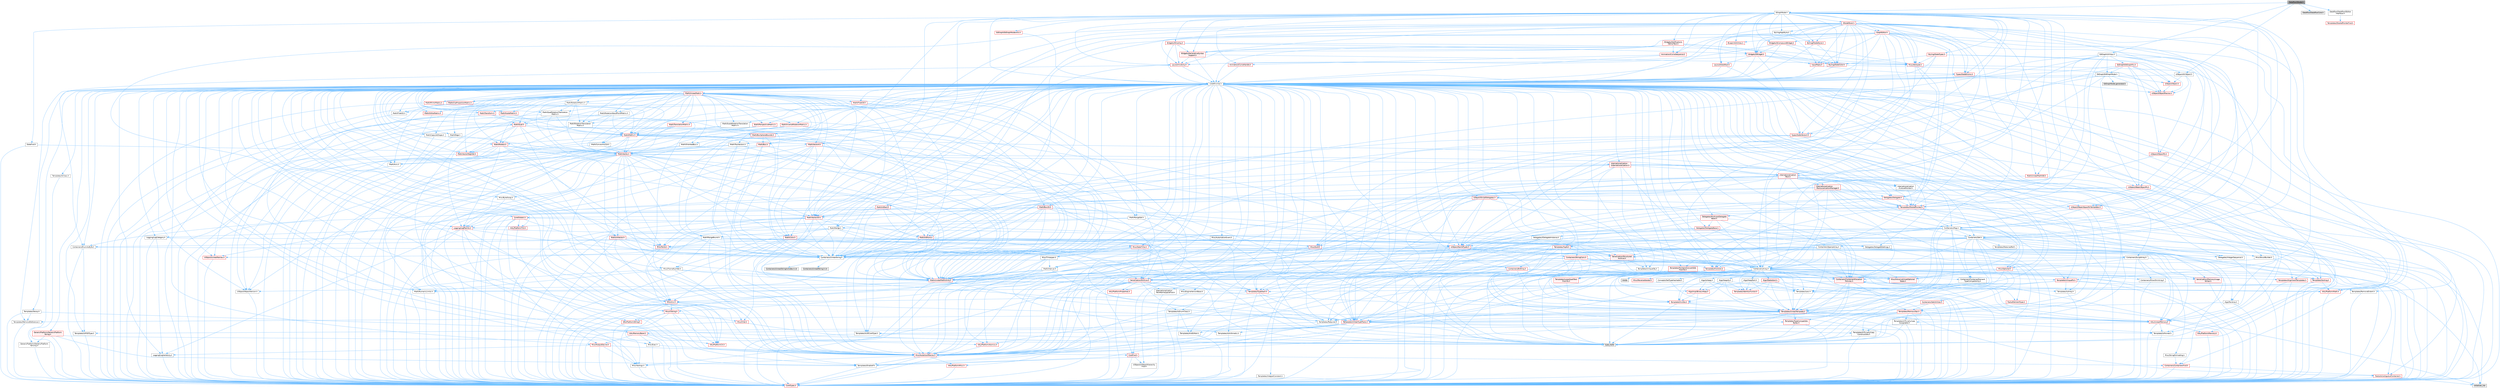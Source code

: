 digraph "DataflowSNode.h"
{
 // INTERACTIVE_SVG=YES
 // LATEX_PDF_SIZE
  bgcolor="transparent";
  edge [fontname=Helvetica,fontsize=10,labelfontname=Helvetica,labelfontsize=10];
  node [fontname=Helvetica,fontsize=10,shape=box,height=0.2,width=0.4];
  Node1 [id="Node000001",label="DataflowSNode.h",height=0.2,width=0.4,color="gray40", fillcolor="grey60", style="filled", fontcolor="black",tooltip=" "];
  Node1 -> Node2 [id="edge1_Node000001_Node000002",color="steelblue1",style="solid",tooltip=" "];
  Node2 [id="Node000002",label="EdGraphUtilities.h",height=0.2,width=0.4,color="grey40", fillcolor="white", style="filled",URL="$da/db8/EdGraphUtilities_8h.html",tooltip=" "];
  Node2 -> Node3 [id="edge2_Node000002_Node000003",color="steelblue1",style="solid",tooltip=" "];
  Node3 [id="Node000003",label="Containers/Array.h",height=0.2,width=0.4,color="grey40", fillcolor="white", style="filled",URL="$df/dd0/Array_8h.html",tooltip=" "];
  Node3 -> Node4 [id="edge3_Node000003_Node000004",color="steelblue1",style="solid",tooltip=" "];
  Node4 [id="Node000004",label="CoreTypes.h",height=0.2,width=0.4,color="red", fillcolor="#FFF0F0", style="filled",URL="$dc/dec/CoreTypes_8h.html",tooltip=" "];
  Node3 -> Node18 [id="edge4_Node000003_Node000018",color="steelblue1",style="solid",tooltip=" "];
  Node18 [id="Node000018",label="Misc/AssertionMacros.h",height=0.2,width=0.4,color="red", fillcolor="#FFF0F0", style="filled",URL="$d0/dfa/AssertionMacros_8h.html",tooltip=" "];
  Node18 -> Node4 [id="edge5_Node000018_Node000004",color="steelblue1",style="solid",tooltip=" "];
  Node18 -> Node19 [id="edge6_Node000018_Node000019",color="steelblue1",style="solid",tooltip=" "];
  Node19 [id="Node000019",label="HAL/PlatformMisc.h",height=0.2,width=0.4,color="red", fillcolor="#FFF0F0", style="filled",URL="$d0/df5/PlatformMisc_8h.html",tooltip=" "];
  Node19 -> Node4 [id="edge7_Node000019_Node000004",color="steelblue1",style="solid",tooltip=" "];
  Node18 -> Node55 [id="edge8_Node000018_Node000055",color="steelblue1",style="solid",tooltip=" "];
  Node55 [id="Node000055",label="Templates/EnableIf.h",height=0.2,width=0.4,color="grey40", fillcolor="white", style="filled",URL="$d7/d60/EnableIf_8h.html",tooltip=" "];
  Node55 -> Node4 [id="edge9_Node000055_Node000004",color="steelblue1",style="solid",tooltip=" "];
  Node18 -> Node61 [id="edge10_Node000018_Node000061",color="steelblue1",style="solid",tooltip=" "];
  Node61 [id="Node000061",label="Misc/VarArgs.h",height=0.2,width=0.4,color="grey40", fillcolor="white", style="filled",URL="$d5/d6f/VarArgs_8h.html",tooltip=" "];
  Node61 -> Node4 [id="edge11_Node000061_Node000004",color="steelblue1",style="solid",tooltip=" "];
  Node3 -> Node69 [id="edge12_Node000003_Node000069",color="steelblue1",style="solid",tooltip=" "];
  Node69 [id="Node000069",label="Misc/IntrusiveUnsetOptional\lState.h",height=0.2,width=0.4,color="red", fillcolor="#FFF0F0", style="filled",URL="$d2/d0a/IntrusiveUnsetOptionalState_8h.html",tooltip=" "];
  Node3 -> Node71 [id="edge13_Node000003_Node000071",color="steelblue1",style="solid",tooltip=" "];
  Node71 [id="Node000071",label="Misc/ReverseIterate.h",height=0.2,width=0.4,color="red", fillcolor="#FFF0F0", style="filled",URL="$db/de3/ReverseIterate_8h.html",tooltip=" "];
  Node3 -> Node73 [id="edge14_Node000003_Node000073",color="steelblue1",style="solid",tooltip=" "];
  Node73 [id="Node000073",label="HAL/UnrealMemory.h",height=0.2,width=0.4,color="red", fillcolor="#FFF0F0", style="filled",URL="$d9/d96/UnrealMemory_8h.html",tooltip=" "];
  Node73 -> Node4 [id="edge15_Node000073_Node000004",color="steelblue1",style="solid",tooltip=" "];
  Node73 -> Node77 [id="edge16_Node000073_Node000077",color="steelblue1",style="solid",tooltip=" "];
  Node77 [id="Node000077",label="HAL/MemoryBase.h",height=0.2,width=0.4,color="red", fillcolor="#FFF0F0", style="filled",URL="$d6/d9f/MemoryBase_8h.html",tooltip=" "];
  Node77 -> Node4 [id="edge17_Node000077_Node000004",color="steelblue1",style="solid",tooltip=" "];
  Node77 -> Node48 [id="edge18_Node000077_Node000048",color="steelblue1",style="solid",tooltip=" "];
  Node48 [id="Node000048",label="HAL/PlatformAtomics.h",height=0.2,width=0.4,color="red", fillcolor="#FFF0F0", style="filled",URL="$d3/d36/PlatformAtomics_8h.html",tooltip=" "];
  Node48 -> Node4 [id="edge19_Node000048_Node000004",color="steelblue1",style="solid",tooltip=" "];
  Node77 -> Node31 [id="edge20_Node000077_Node000031",color="steelblue1",style="solid",tooltip=" "];
  Node31 [id="Node000031",label="HAL/PlatformCrt.h",height=0.2,width=0.4,color="red", fillcolor="#FFF0F0", style="filled",URL="$d8/d75/PlatformCrt_8h.html",tooltip=" "];
  Node77 -> Node78 [id="edge21_Node000077_Node000078",color="steelblue1",style="solid",tooltip=" "];
  Node78 [id="Node000078",label="Misc/Exec.h",height=0.2,width=0.4,color="grey40", fillcolor="white", style="filled",URL="$de/ddb/Exec_8h.html",tooltip=" "];
  Node78 -> Node4 [id="edge22_Node000078_Node000004",color="steelblue1",style="solid",tooltip=" "];
  Node78 -> Node18 [id="edge23_Node000078_Node000018",color="steelblue1",style="solid",tooltip=" "];
  Node77 -> Node79 [id="edge24_Node000077_Node000079",color="steelblue1",style="solid",tooltip=" "];
  Node79 [id="Node000079",label="Misc/OutputDevice.h",height=0.2,width=0.4,color="red", fillcolor="#FFF0F0", style="filled",URL="$d7/d32/OutputDevice_8h.html",tooltip=" "];
  Node79 -> Node26 [id="edge25_Node000079_Node000026",color="steelblue1",style="solid",tooltip=" "];
  Node26 [id="Node000026",label="CoreFwd.h",height=0.2,width=0.4,color="red", fillcolor="#FFF0F0", style="filled",URL="$d1/d1e/CoreFwd_8h.html",tooltip=" "];
  Node26 -> Node4 [id="edge26_Node000026_Node000004",color="steelblue1",style="solid",tooltip=" "];
  Node26 -> Node27 [id="edge27_Node000026_Node000027",color="steelblue1",style="solid",tooltip=" "];
  Node27 [id="Node000027",label="Containers/ContainersFwd.h",height=0.2,width=0.4,color="red", fillcolor="#FFF0F0", style="filled",URL="$d4/d0a/ContainersFwd_8h.html",tooltip=" "];
  Node27 -> Node4 [id="edge28_Node000027_Node000004",color="steelblue1",style="solid",tooltip=" "];
  Node27 -> Node24 [id="edge29_Node000027_Node000024",color="steelblue1",style="solid",tooltip=" "];
  Node24 [id="Node000024",label="Traits/IsContiguousContainer.h",height=0.2,width=0.4,color="red", fillcolor="#FFF0F0", style="filled",URL="$d5/d3c/IsContiguousContainer_8h.html",tooltip=" "];
  Node24 -> Node4 [id="edge30_Node000024_Node000004",color="steelblue1",style="solid",tooltip=" "];
  Node24 -> Node23 [id="edge31_Node000024_Node000023",color="steelblue1",style="solid",tooltip=" "];
  Node23 [id="Node000023",label="initializer_list",height=0.2,width=0.4,color="grey60", fillcolor="#E0E0E0", style="filled",tooltip=" "];
  Node26 -> Node29 [id="edge32_Node000026_Node000029",color="steelblue1",style="solid",tooltip=" "];
  Node29 [id="Node000029",label="UObject/UObjectHierarchy\lFwd.h",height=0.2,width=0.4,color="grey40", fillcolor="white", style="filled",URL="$d3/d13/UObjectHierarchyFwd_8h.html",tooltip=" "];
  Node79 -> Node4 [id="edge33_Node000079_Node000004",color="steelblue1",style="solid",tooltip=" "];
  Node79 -> Node80 [id="edge34_Node000079_Node000080",color="steelblue1",style="solid",tooltip=" "];
  Node80 [id="Node000080",label="Logging/LogVerbosity.h",height=0.2,width=0.4,color="grey40", fillcolor="white", style="filled",URL="$d2/d8f/LogVerbosity_8h.html",tooltip=" "];
  Node80 -> Node4 [id="edge35_Node000080_Node000004",color="steelblue1",style="solid",tooltip=" "];
  Node79 -> Node61 [id="edge36_Node000079_Node000061",color="steelblue1",style="solid",tooltip=" "];
  Node73 -> Node90 [id="edge37_Node000073_Node000090",color="steelblue1",style="solid",tooltip=" "];
  Node90 [id="Node000090",label="HAL/PlatformMemory.h",height=0.2,width=0.4,color="red", fillcolor="#FFF0F0", style="filled",URL="$de/d68/PlatformMemory_8h.html",tooltip=" "];
  Node90 -> Node4 [id="edge38_Node000090_Node000004",color="steelblue1",style="solid",tooltip=" "];
  Node73 -> Node93 [id="edge39_Node000073_Node000093",color="steelblue1",style="solid",tooltip=" "];
  Node93 [id="Node000093",label="Templates/IsPointer.h",height=0.2,width=0.4,color="grey40", fillcolor="white", style="filled",URL="$d7/d05/IsPointer_8h.html",tooltip=" "];
  Node93 -> Node4 [id="edge40_Node000093_Node000004",color="steelblue1",style="solid",tooltip=" "];
  Node3 -> Node94 [id="edge41_Node000003_Node000094",color="steelblue1",style="solid",tooltip=" "];
  Node94 [id="Node000094",label="Templates/UnrealTypeTraits.h",height=0.2,width=0.4,color="red", fillcolor="#FFF0F0", style="filled",URL="$d2/d2d/UnrealTypeTraits_8h.html",tooltip=" "];
  Node94 -> Node4 [id="edge42_Node000094_Node000004",color="steelblue1",style="solid",tooltip=" "];
  Node94 -> Node93 [id="edge43_Node000094_Node000093",color="steelblue1",style="solid",tooltip=" "];
  Node94 -> Node18 [id="edge44_Node000094_Node000018",color="steelblue1",style="solid",tooltip=" "];
  Node94 -> Node86 [id="edge45_Node000094_Node000086",color="steelblue1",style="solid",tooltip=" "];
  Node86 [id="Node000086",label="Templates/AndOrNot.h",height=0.2,width=0.4,color="grey40", fillcolor="white", style="filled",URL="$db/d0a/AndOrNot_8h.html",tooltip=" "];
  Node86 -> Node4 [id="edge46_Node000086_Node000004",color="steelblue1",style="solid",tooltip=" "];
  Node94 -> Node55 [id="edge47_Node000094_Node000055",color="steelblue1",style="solid",tooltip=" "];
  Node94 -> Node95 [id="edge48_Node000094_Node000095",color="steelblue1",style="solid",tooltip=" "];
  Node95 [id="Node000095",label="Templates/IsArithmetic.h",height=0.2,width=0.4,color="grey40", fillcolor="white", style="filled",URL="$d2/d5d/IsArithmetic_8h.html",tooltip=" "];
  Node95 -> Node4 [id="edge49_Node000095_Node000004",color="steelblue1",style="solid",tooltip=" "];
  Node94 -> Node97 [id="edge50_Node000094_Node000097",color="steelblue1",style="solid",tooltip=" "];
  Node97 [id="Node000097",label="Templates/IsPODType.h",height=0.2,width=0.4,color="grey40", fillcolor="white", style="filled",URL="$d7/db1/IsPODType_8h.html",tooltip=" "];
  Node97 -> Node4 [id="edge51_Node000097_Node000004",color="steelblue1",style="solid",tooltip=" "];
  Node94 -> Node98 [id="edge52_Node000094_Node000098",color="steelblue1",style="solid",tooltip=" "];
  Node98 [id="Node000098",label="Templates/IsUECoreType.h",height=0.2,width=0.4,color="grey40", fillcolor="white", style="filled",URL="$d1/db8/IsUECoreType_8h.html",tooltip=" "];
  Node98 -> Node4 [id="edge53_Node000098_Node000004",color="steelblue1",style="solid",tooltip=" "];
  Node98 -> Node8 [id="edge54_Node000098_Node000008",color="steelblue1",style="solid",tooltip=" "];
  Node8 [id="Node000008",label="type_traits",height=0.2,width=0.4,color="grey60", fillcolor="#E0E0E0", style="filled",tooltip=" "];
  Node94 -> Node87 [id="edge55_Node000094_Node000087",color="steelblue1",style="solid",tooltip=" "];
  Node87 [id="Node000087",label="Templates/IsTriviallyCopy\lConstructible.h",height=0.2,width=0.4,color="grey40", fillcolor="white", style="filled",URL="$d3/d78/IsTriviallyCopyConstructible_8h.html",tooltip=" "];
  Node87 -> Node4 [id="edge56_Node000087_Node000004",color="steelblue1",style="solid",tooltip=" "];
  Node87 -> Node8 [id="edge57_Node000087_Node000008",color="steelblue1",style="solid",tooltip=" "];
  Node3 -> Node99 [id="edge58_Node000003_Node000099",color="steelblue1",style="solid",tooltip=" "];
  Node99 [id="Node000099",label="Templates/UnrealTemplate.h",height=0.2,width=0.4,color="red", fillcolor="#FFF0F0", style="filled",URL="$d4/d24/UnrealTemplate_8h.html",tooltip=" "];
  Node99 -> Node4 [id="edge59_Node000099_Node000004",color="steelblue1",style="solid",tooltip=" "];
  Node99 -> Node93 [id="edge60_Node000099_Node000093",color="steelblue1",style="solid",tooltip=" "];
  Node99 -> Node73 [id="edge61_Node000099_Node000073",color="steelblue1",style="solid",tooltip=" "];
  Node99 -> Node94 [id="edge62_Node000099_Node000094",color="steelblue1",style="solid",tooltip=" "];
  Node99 -> Node102 [id="edge63_Node000099_Node000102",color="steelblue1",style="solid",tooltip=" "];
  Node102 [id="Node000102",label="Templates/RemoveReference.h",height=0.2,width=0.4,color="grey40", fillcolor="white", style="filled",URL="$da/dbe/RemoveReference_8h.html",tooltip=" "];
  Node102 -> Node4 [id="edge64_Node000102_Node000004",color="steelblue1",style="solid",tooltip=" "];
  Node99 -> Node63 [id="edge65_Node000099_Node000063",color="steelblue1",style="solid",tooltip=" "];
  Node63 [id="Node000063",label="Templates/Requires.h",height=0.2,width=0.4,color="grey40", fillcolor="white", style="filled",URL="$dc/d96/Requires_8h.html",tooltip=" "];
  Node63 -> Node55 [id="edge66_Node000063_Node000055",color="steelblue1",style="solid",tooltip=" "];
  Node63 -> Node8 [id="edge67_Node000063_Node000008",color="steelblue1",style="solid",tooltip=" "];
  Node99 -> Node103 [id="edge68_Node000099_Node000103",color="steelblue1",style="solid",tooltip=" "];
  Node103 [id="Node000103",label="Templates/TypeCompatible\lBytes.h",height=0.2,width=0.4,color="red", fillcolor="#FFF0F0", style="filled",URL="$df/d0a/TypeCompatibleBytes_8h.html",tooltip=" "];
  Node103 -> Node4 [id="edge69_Node000103_Node000004",color="steelblue1",style="solid",tooltip=" "];
  Node103 -> Node8 [id="edge70_Node000103_Node000008",color="steelblue1",style="solid",tooltip=" "];
  Node99 -> Node24 [id="edge71_Node000099_Node000024",color="steelblue1",style="solid",tooltip=" "];
  Node99 -> Node8 [id="edge72_Node000099_Node000008",color="steelblue1",style="solid",tooltip=" "];
  Node3 -> Node105 [id="edge73_Node000003_Node000105",color="steelblue1",style="solid",tooltip=" "];
  Node105 [id="Node000105",label="Containers/AllowShrinking.h",height=0.2,width=0.4,color="grey40", fillcolor="white", style="filled",URL="$d7/d1a/AllowShrinking_8h.html",tooltip=" "];
  Node105 -> Node4 [id="edge74_Node000105_Node000004",color="steelblue1",style="solid",tooltip=" "];
  Node3 -> Node106 [id="edge75_Node000003_Node000106",color="steelblue1",style="solid",tooltip=" "];
  Node106 [id="Node000106",label="Containers/ContainerAllocation\lPolicies.h",height=0.2,width=0.4,color="red", fillcolor="#FFF0F0", style="filled",URL="$d7/dff/ContainerAllocationPolicies_8h.html",tooltip=" "];
  Node106 -> Node4 [id="edge76_Node000106_Node000004",color="steelblue1",style="solid",tooltip=" "];
  Node106 -> Node106 [id="edge77_Node000106_Node000106",color="steelblue1",style="solid",tooltip=" "];
  Node106 -> Node108 [id="edge78_Node000106_Node000108",color="steelblue1",style="solid",tooltip=" "];
  Node108 [id="Node000108",label="HAL/PlatformMath.h",height=0.2,width=0.4,color="red", fillcolor="#FFF0F0", style="filled",URL="$dc/d53/PlatformMath_8h.html",tooltip=" "];
  Node108 -> Node4 [id="edge79_Node000108_Node000004",color="steelblue1",style="solid",tooltip=" "];
  Node106 -> Node73 [id="edge80_Node000106_Node000073",color="steelblue1",style="solid",tooltip=" "];
  Node106 -> Node41 [id="edge81_Node000106_Node000041",color="steelblue1",style="solid",tooltip=" "];
  Node41 [id="Node000041",label="Math/NumericLimits.h",height=0.2,width=0.4,color="grey40", fillcolor="white", style="filled",URL="$df/d1b/NumericLimits_8h.html",tooltip=" "];
  Node41 -> Node4 [id="edge82_Node000041_Node000004",color="steelblue1",style="solid",tooltip=" "];
  Node106 -> Node18 [id="edge83_Node000106_Node000018",color="steelblue1",style="solid",tooltip=" "];
  Node106 -> Node117 [id="edge84_Node000106_Node000117",color="steelblue1",style="solid",tooltip=" "];
  Node117 [id="Node000117",label="Templates/MemoryOps.h",height=0.2,width=0.4,color="red", fillcolor="#FFF0F0", style="filled",URL="$db/dea/MemoryOps_8h.html",tooltip=" "];
  Node117 -> Node4 [id="edge85_Node000117_Node000004",color="steelblue1",style="solid",tooltip=" "];
  Node117 -> Node73 [id="edge86_Node000117_Node000073",color="steelblue1",style="solid",tooltip=" "];
  Node117 -> Node88 [id="edge87_Node000117_Node000088",color="steelblue1",style="solid",tooltip=" "];
  Node88 [id="Node000088",label="Templates/IsTriviallyCopy\lAssignable.h",height=0.2,width=0.4,color="grey40", fillcolor="white", style="filled",URL="$d2/df2/IsTriviallyCopyAssignable_8h.html",tooltip=" "];
  Node88 -> Node4 [id="edge88_Node000088_Node000004",color="steelblue1",style="solid",tooltip=" "];
  Node88 -> Node8 [id="edge89_Node000088_Node000008",color="steelblue1",style="solid",tooltip=" "];
  Node117 -> Node87 [id="edge90_Node000117_Node000087",color="steelblue1",style="solid",tooltip=" "];
  Node117 -> Node63 [id="edge91_Node000117_Node000063",color="steelblue1",style="solid",tooltip=" "];
  Node117 -> Node94 [id="edge92_Node000117_Node000094",color="steelblue1",style="solid",tooltip=" "];
  Node117 -> Node8 [id="edge93_Node000117_Node000008",color="steelblue1",style="solid",tooltip=" "];
  Node106 -> Node103 [id="edge94_Node000106_Node000103",color="steelblue1",style="solid",tooltip=" "];
  Node106 -> Node8 [id="edge95_Node000106_Node000008",color="steelblue1",style="solid",tooltip=" "];
  Node3 -> Node118 [id="edge96_Node000003_Node000118",color="steelblue1",style="solid",tooltip=" "];
  Node118 [id="Node000118",label="Containers/ContainerElement\lTypeCompatibility.h",height=0.2,width=0.4,color="grey40", fillcolor="white", style="filled",URL="$df/ddf/ContainerElementTypeCompatibility_8h.html",tooltip=" "];
  Node118 -> Node4 [id="edge97_Node000118_Node000004",color="steelblue1",style="solid",tooltip=" "];
  Node118 -> Node94 [id="edge98_Node000118_Node000094",color="steelblue1",style="solid",tooltip=" "];
  Node3 -> Node119 [id="edge99_Node000003_Node000119",color="steelblue1",style="solid",tooltip=" "];
  Node119 [id="Node000119",label="Serialization/Archive.h",height=0.2,width=0.4,color="red", fillcolor="#FFF0F0", style="filled",URL="$d7/d3b/Archive_8h.html",tooltip=" "];
  Node119 -> Node26 [id="edge100_Node000119_Node000026",color="steelblue1",style="solid",tooltip=" "];
  Node119 -> Node4 [id="edge101_Node000119_Node000004",color="steelblue1",style="solid",tooltip=" "];
  Node119 -> Node120 [id="edge102_Node000119_Node000120",color="steelblue1",style="solid",tooltip=" "];
  Node120 [id="Node000120",label="HAL/PlatformProperties.h",height=0.2,width=0.4,color="red", fillcolor="#FFF0F0", style="filled",URL="$d9/db0/PlatformProperties_8h.html",tooltip=" "];
  Node120 -> Node4 [id="edge103_Node000120_Node000004",color="steelblue1",style="solid",tooltip=" "];
  Node119 -> Node123 [id="edge104_Node000119_Node000123",color="steelblue1",style="solid",tooltip=" "];
  Node123 [id="Node000123",label="Internationalization\l/TextNamespaceFwd.h",height=0.2,width=0.4,color="grey40", fillcolor="white", style="filled",URL="$d8/d97/TextNamespaceFwd_8h.html",tooltip=" "];
  Node123 -> Node4 [id="edge105_Node000123_Node000004",color="steelblue1",style="solid",tooltip=" "];
  Node119 -> Node18 [id="edge106_Node000119_Node000018",color="steelblue1",style="solid",tooltip=" "];
  Node119 -> Node124 [id="edge107_Node000119_Node000124",color="steelblue1",style="solid",tooltip=" "];
  Node124 [id="Node000124",label="Misc/EngineVersionBase.h",height=0.2,width=0.4,color="grey40", fillcolor="white", style="filled",URL="$d5/d2b/EngineVersionBase_8h.html",tooltip=" "];
  Node124 -> Node4 [id="edge108_Node000124_Node000004",color="steelblue1",style="solid",tooltip=" "];
  Node119 -> Node61 [id="edge109_Node000119_Node000061",color="steelblue1",style="solid",tooltip=" "];
  Node119 -> Node55 [id="edge110_Node000119_Node000055",color="steelblue1",style="solid",tooltip=" "];
  Node119 -> Node127 [id="edge111_Node000119_Node000127",color="steelblue1",style="solid",tooltip=" "];
  Node127 [id="Node000127",label="Templates/IsEnumClass.h",height=0.2,width=0.4,color="grey40", fillcolor="white", style="filled",URL="$d7/d15/IsEnumClass_8h.html",tooltip=" "];
  Node127 -> Node4 [id="edge112_Node000127_Node000004",color="steelblue1",style="solid",tooltip=" "];
  Node127 -> Node86 [id="edge113_Node000127_Node000086",color="steelblue1",style="solid",tooltip=" "];
  Node119 -> Node99 [id="edge114_Node000119_Node000099",color="steelblue1",style="solid",tooltip=" "];
  Node119 -> Node128 [id="edge115_Node000119_Node000128",color="steelblue1",style="solid",tooltip=" "];
  Node128 [id="Node000128",label="UObject/ObjectVersion.h",height=0.2,width=0.4,color="grey40", fillcolor="white", style="filled",URL="$da/d63/ObjectVersion_8h.html",tooltip=" "];
  Node128 -> Node4 [id="edge116_Node000128_Node000004",color="steelblue1",style="solid",tooltip=" "];
  Node3 -> Node129 [id="edge117_Node000003_Node000129",color="steelblue1",style="solid",tooltip=" "];
  Node129 [id="Node000129",label="Serialization/MemoryImage\lWriter.h",height=0.2,width=0.4,color="red", fillcolor="#FFF0F0", style="filled",URL="$d0/d08/MemoryImageWriter_8h.html",tooltip=" "];
  Node129 -> Node4 [id="edge118_Node000129_Node000004",color="steelblue1",style="solid",tooltip=" "];
  Node3 -> Node143 [id="edge119_Node000003_Node000143",color="steelblue1",style="solid",tooltip=" "];
  Node143 [id="Node000143",label="Algo/Heapify.h",height=0.2,width=0.4,color="grey40", fillcolor="white", style="filled",URL="$d0/d2a/Heapify_8h.html",tooltip=" "];
  Node143 -> Node144 [id="edge120_Node000143_Node000144",color="steelblue1",style="solid",tooltip=" "];
  Node144 [id="Node000144",label="Algo/Impl/BinaryHeap.h",height=0.2,width=0.4,color="red", fillcolor="#FFF0F0", style="filled",URL="$d7/da3/Algo_2Impl_2BinaryHeap_8h.html",tooltip=" "];
  Node144 -> Node145 [id="edge121_Node000144_Node000145",color="steelblue1",style="solid",tooltip=" "];
  Node145 [id="Node000145",label="Templates/Invoke.h",height=0.2,width=0.4,color="red", fillcolor="#FFF0F0", style="filled",URL="$d7/deb/Invoke_8h.html",tooltip=" "];
  Node145 -> Node4 [id="edge122_Node000145_Node000004",color="steelblue1",style="solid",tooltip=" "];
  Node145 -> Node99 [id="edge123_Node000145_Node000099",color="steelblue1",style="solid",tooltip=" "];
  Node145 -> Node8 [id="edge124_Node000145_Node000008",color="steelblue1",style="solid",tooltip=" "];
  Node144 -> Node8 [id="edge125_Node000144_Node000008",color="steelblue1",style="solid",tooltip=" "];
  Node143 -> Node149 [id="edge126_Node000143_Node000149",color="steelblue1",style="solid",tooltip=" "];
  Node149 [id="Node000149",label="Templates/IdentityFunctor.h",height=0.2,width=0.4,color="red", fillcolor="#FFF0F0", style="filled",URL="$d7/d2e/IdentityFunctor_8h.html",tooltip=" "];
  Node143 -> Node145 [id="edge127_Node000143_Node000145",color="steelblue1",style="solid",tooltip=" "];
  Node143 -> Node150 [id="edge128_Node000143_Node000150",color="steelblue1",style="solid",tooltip=" "];
  Node150 [id="Node000150",label="Templates/Less.h",height=0.2,width=0.4,color="grey40", fillcolor="white", style="filled",URL="$de/dc8/Less_8h.html",tooltip=" "];
  Node150 -> Node4 [id="edge129_Node000150_Node000004",color="steelblue1",style="solid",tooltip=" "];
  Node150 -> Node99 [id="edge130_Node000150_Node000099",color="steelblue1",style="solid",tooltip=" "];
  Node143 -> Node99 [id="edge131_Node000143_Node000099",color="steelblue1",style="solid",tooltip=" "];
  Node3 -> Node151 [id="edge132_Node000003_Node000151",color="steelblue1",style="solid",tooltip=" "];
  Node151 [id="Node000151",label="Algo/HeapSort.h",height=0.2,width=0.4,color="grey40", fillcolor="white", style="filled",URL="$d3/d92/HeapSort_8h.html",tooltip=" "];
  Node151 -> Node144 [id="edge133_Node000151_Node000144",color="steelblue1",style="solid",tooltip=" "];
  Node151 -> Node149 [id="edge134_Node000151_Node000149",color="steelblue1",style="solid",tooltip=" "];
  Node151 -> Node150 [id="edge135_Node000151_Node000150",color="steelblue1",style="solid",tooltip=" "];
  Node151 -> Node99 [id="edge136_Node000151_Node000099",color="steelblue1",style="solid",tooltip=" "];
  Node3 -> Node152 [id="edge137_Node000003_Node000152",color="steelblue1",style="solid",tooltip=" "];
  Node152 [id="Node000152",label="Algo/IsHeap.h",height=0.2,width=0.4,color="grey40", fillcolor="white", style="filled",URL="$de/d32/IsHeap_8h.html",tooltip=" "];
  Node152 -> Node144 [id="edge138_Node000152_Node000144",color="steelblue1",style="solid",tooltip=" "];
  Node152 -> Node149 [id="edge139_Node000152_Node000149",color="steelblue1",style="solid",tooltip=" "];
  Node152 -> Node145 [id="edge140_Node000152_Node000145",color="steelblue1",style="solid",tooltip=" "];
  Node152 -> Node150 [id="edge141_Node000152_Node000150",color="steelblue1",style="solid",tooltip=" "];
  Node152 -> Node99 [id="edge142_Node000152_Node000099",color="steelblue1",style="solid",tooltip=" "];
  Node3 -> Node144 [id="edge143_Node000003_Node000144",color="steelblue1",style="solid",tooltip=" "];
  Node3 -> Node153 [id="edge144_Node000003_Node000153",color="steelblue1",style="solid",tooltip=" "];
  Node153 [id="Node000153",label="Algo/StableSort.h",height=0.2,width=0.4,color="red", fillcolor="#FFF0F0", style="filled",URL="$d7/d3c/StableSort_8h.html",tooltip=" "];
  Node153 -> Node149 [id="edge145_Node000153_Node000149",color="steelblue1",style="solid",tooltip=" "];
  Node153 -> Node145 [id="edge146_Node000153_Node000145",color="steelblue1",style="solid",tooltip=" "];
  Node153 -> Node150 [id="edge147_Node000153_Node000150",color="steelblue1",style="solid",tooltip=" "];
  Node153 -> Node99 [id="edge148_Node000153_Node000099",color="steelblue1",style="solid",tooltip=" "];
  Node3 -> Node156 [id="edge149_Node000003_Node000156",color="steelblue1",style="solid",tooltip=" "];
  Node156 [id="Node000156",label="Concepts/GetTypeHashable.h",height=0.2,width=0.4,color="grey40", fillcolor="white", style="filled",URL="$d3/da2/GetTypeHashable_8h.html",tooltip=" "];
  Node156 -> Node4 [id="edge150_Node000156_Node000004",color="steelblue1",style="solid",tooltip=" "];
  Node156 -> Node134 [id="edge151_Node000156_Node000134",color="steelblue1",style="solid",tooltip=" "];
  Node134 [id="Node000134",label="Templates/TypeHash.h",height=0.2,width=0.4,color="red", fillcolor="#FFF0F0", style="filled",URL="$d1/d62/TypeHash_8h.html",tooltip=" "];
  Node134 -> Node4 [id="edge152_Node000134_Node000004",color="steelblue1",style="solid",tooltip=" "];
  Node134 -> Node63 [id="edge153_Node000134_Node000063",color="steelblue1",style="solid",tooltip=" "];
  Node134 -> Node135 [id="edge154_Node000134_Node000135",color="steelblue1",style="solid",tooltip=" "];
  Node135 [id="Node000135",label="Misc/Crc.h",height=0.2,width=0.4,color="red", fillcolor="#FFF0F0", style="filled",URL="$d4/dd2/Crc_8h.html",tooltip=" "];
  Node135 -> Node4 [id="edge155_Node000135_Node000004",color="steelblue1",style="solid",tooltip=" "];
  Node135 -> Node75 [id="edge156_Node000135_Node000075",color="steelblue1",style="solid",tooltip=" "];
  Node75 [id="Node000075",label="HAL/PlatformString.h",height=0.2,width=0.4,color="red", fillcolor="#FFF0F0", style="filled",URL="$db/db5/PlatformString_8h.html",tooltip=" "];
  Node75 -> Node4 [id="edge157_Node000075_Node000004",color="steelblue1",style="solid",tooltip=" "];
  Node135 -> Node18 [id="edge158_Node000135_Node000018",color="steelblue1",style="solid",tooltip=" "];
  Node135 -> Node136 [id="edge159_Node000135_Node000136",color="steelblue1",style="solid",tooltip=" "];
  Node136 [id="Node000136",label="Misc/CString.h",height=0.2,width=0.4,color="red", fillcolor="#FFF0F0", style="filled",URL="$d2/d49/CString_8h.html",tooltip=" "];
  Node136 -> Node4 [id="edge160_Node000136_Node000004",color="steelblue1",style="solid",tooltip=" "];
  Node136 -> Node31 [id="edge161_Node000136_Node000031",color="steelblue1",style="solid",tooltip=" "];
  Node136 -> Node75 [id="edge162_Node000136_Node000075",color="steelblue1",style="solid",tooltip=" "];
  Node136 -> Node18 [id="edge163_Node000136_Node000018",color="steelblue1",style="solid",tooltip=" "];
  Node136 -> Node137 [id="edge164_Node000136_Node000137",color="steelblue1",style="solid",tooltip=" "];
  Node137 [id="Node000137",label="Misc/Char.h",height=0.2,width=0.4,color="red", fillcolor="#FFF0F0", style="filled",URL="$d0/d58/Char_8h.html",tooltip=" "];
  Node137 -> Node4 [id="edge165_Node000137_Node000004",color="steelblue1",style="solid",tooltip=" "];
  Node137 -> Node8 [id="edge166_Node000137_Node000008",color="steelblue1",style="solid",tooltip=" "];
  Node136 -> Node61 [id="edge167_Node000136_Node000061",color="steelblue1",style="solid",tooltip=" "];
  Node135 -> Node137 [id="edge168_Node000135_Node000137",color="steelblue1",style="solid",tooltip=" "];
  Node135 -> Node94 [id="edge169_Node000135_Node000094",color="steelblue1",style="solid",tooltip=" "];
  Node134 -> Node8 [id="edge170_Node000134_Node000008",color="steelblue1",style="solid",tooltip=" "];
  Node3 -> Node149 [id="edge171_Node000003_Node000149",color="steelblue1",style="solid",tooltip=" "];
  Node3 -> Node145 [id="edge172_Node000003_Node000145",color="steelblue1",style="solid",tooltip=" "];
  Node3 -> Node150 [id="edge173_Node000003_Node000150",color="steelblue1",style="solid",tooltip=" "];
  Node3 -> Node157 [id="edge174_Node000003_Node000157",color="steelblue1",style="solid",tooltip=" "];
  Node157 [id="Node000157",label="Templates/LosesQualifiers\lFromTo.h",height=0.2,width=0.4,color="red", fillcolor="#FFF0F0", style="filled",URL="$d2/db3/LosesQualifiersFromTo_8h.html",tooltip=" "];
  Node157 -> Node8 [id="edge175_Node000157_Node000008",color="steelblue1",style="solid",tooltip=" "];
  Node3 -> Node63 [id="edge176_Node000003_Node000063",color="steelblue1",style="solid",tooltip=" "];
  Node3 -> Node158 [id="edge177_Node000003_Node000158",color="steelblue1",style="solid",tooltip=" "];
  Node158 [id="Node000158",label="Templates/Sorting.h",height=0.2,width=0.4,color="red", fillcolor="#FFF0F0", style="filled",URL="$d3/d9e/Sorting_8h.html",tooltip=" "];
  Node158 -> Node4 [id="edge178_Node000158_Node000004",color="steelblue1",style="solid",tooltip=" "];
  Node158 -> Node108 [id="edge179_Node000158_Node000108",color="steelblue1",style="solid",tooltip=" "];
  Node158 -> Node150 [id="edge180_Node000158_Node000150",color="steelblue1",style="solid",tooltip=" "];
  Node3 -> Node162 [id="edge181_Node000003_Node000162",color="steelblue1",style="solid",tooltip=" "];
  Node162 [id="Node000162",label="Templates/AlignmentTemplates.h",height=0.2,width=0.4,color="red", fillcolor="#FFF0F0", style="filled",URL="$dd/d32/AlignmentTemplates_8h.html",tooltip=" "];
  Node162 -> Node4 [id="edge182_Node000162_Node000004",color="steelblue1",style="solid",tooltip=" "];
  Node162 -> Node93 [id="edge183_Node000162_Node000093",color="steelblue1",style="solid",tooltip=" "];
  Node3 -> Node22 [id="edge184_Node000003_Node000022",color="steelblue1",style="solid",tooltip=" "];
  Node22 [id="Node000022",label="Traits/ElementType.h",height=0.2,width=0.4,color="red", fillcolor="#FFF0F0", style="filled",URL="$d5/d4f/ElementType_8h.html",tooltip=" "];
  Node22 -> Node23 [id="edge185_Node000022_Node000023",color="steelblue1",style="solid",tooltip=" "];
  Node22 -> Node8 [id="edge186_Node000022_Node000008",color="steelblue1",style="solid",tooltip=" "];
  Node3 -> Node114 [id="edge187_Node000003_Node000114",color="steelblue1",style="solid",tooltip=" "];
  Node114 [id="Node000114",label="limits",height=0.2,width=0.4,color="grey60", fillcolor="#E0E0E0", style="filled",tooltip=" "];
  Node3 -> Node8 [id="edge188_Node000003_Node000008",color="steelblue1",style="solid",tooltip=" "];
  Node2 -> Node163 [id="edge189_Node000002_Node000163",color="steelblue1",style="solid",tooltip=" "];
  Node163 [id="Node000163",label="Containers/Map.h",height=0.2,width=0.4,color="grey40", fillcolor="white", style="filled",URL="$df/d79/Map_8h.html",tooltip=" "];
  Node163 -> Node4 [id="edge190_Node000163_Node000004",color="steelblue1",style="solid",tooltip=" "];
  Node163 -> Node164 [id="edge191_Node000163_Node000164",color="steelblue1",style="solid",tooltip=" "];
  Node164 [id="Node000164",label="Algo/Reverse.h",height=0.2,width=0.4,color="grey40", fillcolor="white", style="filled",URL="$d5/d93/Reverse_8h.html",tooltip=" "];
  Node164 -> Node4 [id="edge192_Node000164_Node000004",color="steelblue1",style="solid",tooltip=" "];
  Node164 -> Node99 [id="edge193_Node000164_Node000099",color="steelblue1",style="solid",tooltip=" "];
  Node163 -> Node118 [id="edge194_Node000163_Node000118",color="steelblue1",style="solid",tooltip=" "];
  Node163 -> Node165 [id="edge195_Node000163_Node000165",color="steelblue1",style="solid",tooltip=" "];
  Node165 [id="Node000165",label="Containers/Set.h",height=0.2,width=0.4,color="grey40", fillcolor="white", style="filled",URL="$d4/d45/Set_8h.html",tooltip=" "];
  Node165 -> Node106 [id="edge196_Node000165_Node000106",color="steelblue1",style="solid",tooltip=" "];
  Node165 -> Node118 [id="edge197_Node000165_Node000118",color="steelblue1",style="solid",tooltip=" "];
  Node165 -> Node166 [id="edge198_Node000165_Node000166",color="steelblue1",style="solid",tooltip=" "];
  Node166 [id="Node000166",label="Containers/SetUtilities.h",height=0.2,width=0.4,color="red", fillcolor="#FFF0F0", style="filled",URL="$dc/de5/SetUtilities_8h.html",tooltip=" "];
  Node166 -> Node4 [id="edge199_Node000166_Node000004",color="steelblue1",style="solid",tooltip=" "];
  Node166 -> Node117 [id="edge200_Node000166_Node000117",color="steelblue1",style="solid",tooltip=" "];
  Node166 -> Node94 [id="edge201_Node000166_Node000094",color="steelblue1",style="solid",tooltip=" "];
  Node165 -> Node167 [id="edge202_Node000165_Node000167",color="steelblue1",style="solid",tooltip=" "];
  Node167 [id="Node000167",label="Containers/SparseArray.h",height=0.2,width=0.4,color="grey40", fillcolor="white", style="filled",URL="$d5/dbf/SparseArray_8h.html",tooltip=" "];
  Node167 -> Node4 [id="edge203_Node000167_Node000004",color="steelblue1",style="solid",tooltip=" "];
  Node167 -> Node18 [id="edge204_Node000167_Node000018",color="steelblue1",style="solid",tooltip=" "];
  Node167 -> Node73 [id="edge205_Node000167_Node000073",color="steelblue1",style="solid",tooltip=" "];
  Node167 -> Node94 [id="edge206_Node000167_Node000094",color="steelblue1",style="solid",tooltip=" "];
  Node167 -> Node99 [id="edge207_Node000167_Node000099",color="steelblue1",style="solid",tooltip=" "];
  Node167 -> Node106 [id="edge208_Node000167_Node000106",color="steelblue1",style="solid",tooltip=" "];
  Node167 -> Node150 [id="edge209_Node000167_Node000150",color="steelblue1",style="solid",tooltip=" "];
  Node167 -> Node3 [id="edge210_Node000167_Node000003",color="steelblue1",style="solid",tooltip=" "];
  Node167 -> Node161 [id="edge211_Node000167_Node000161",color="steelblue1",style="solid",tooltip=" "];
  Node161 [id="Node000161",label="Math/UnrealMathUtility.h",height=0.2,width=0.4,color="red", fillcolor="#FFF0F0", style="filled",URL="$db/db8/UnrealMathUtility_8h.html",tooltip=" "];
  Node161 -> Node4 [id="edge212_Node000161_Node000004",color="steelblue1",style="solid",tooltip=" "];
  Node161 -> Node18 [id="edge213_Node000161_Node000018",color="steelblue1",style="solid",tooltip=" "];
  Node161 -> Node108 [id="edge214_Node000161_Node000108",color="steelblue1",style="solid",tooltip=" "];
  Node161 -> Node63 [id="edge215_Node000161_Node000063",color="steelblue1",style="solid",tooltip=" "];
  Node167 -> Node168 [id="edge216_Node000167_Node000168",color="steelblue1",style="solid",tooltip=" "];
  Node168 [id="Node000168",label="Containers/ScriptArray.h",height=0.2,width=0.4,color="grey40", fillcolor="white", style="filled",URL="$dc/daf/ScriptArray_8h.html",tooltip=" "];
  Node168 -> Node4 [id="edge217_Node000168_Node000004",color="steelblue1",style="solid",tooltip=" "];
  Node168 -> Node18 [id="edge218_Node000168_Node000018",color="steelblue1",style="solid",tooltip=" "];
  Node168 -> Node73 [id="edge219_Node000168_Node000073",color="steelblue1",style="solid",tooltip=" "];
  Node168 -> Node105 [id="edge220_Node000168_Node000105",color="steelblue1",style="solid",tooltip=" "];
  Node168 -> Node106 [id="edge221_Node000168_Node000106",color="steelblue1",style="solid",tooltip=" "];
  Node168 -> Node3 [id="edge222_Node000168_Node000003",color="steelblue1",style="solid",tooltip=" "];
  Node168 -> Node23 [id="edge223_Node000168_Node000023",color="steelblue1",style="solid",tooltip=" "];
  Node167 -> Node169 [id="edge224_Node000167_Node000169",color="steelblue1",style="solid",tooltip=" "];
  Node169 [id="Node000169",label="Containers/BitArray.h",height=0.2,width=0.4,color="red", fillcolor="#FFF0F0", style="filled",URL="$d1/de4/BitArray_8h.html",tooltip=" "];
  Node169 -> Node106 [id="edge225_Node000169_Node000106",color="steelblue1",style="solid",tooltip=" "];
  Node169 -> Node4 [id="edge226_Node000169_Node000004",color="steelblue1",style="solid",tooltip=" "];
  Node169 -> Node48 [id="edge227_Node000169_Node000048",color="steelblue1",style="solid",tooltip=" "];
  Node169 -> Node73 [id="edge228_Node000169_Node000073",color="steelblue1",style="solid",tooltip=" "];
  Node169 -> Node161 [id="edge229_Node000169_Node000161",color="steelblue1",style="solid",tooltip=" "];
  Node169 -> Node18 [id="edge230_Node000169_Node000018",color="steelblue1",style="solid",tooltip=" "];
  Node169 -> Node119 [id="edge231_Node000169_Node000119",color="steelblue1",style="solid",tooltip=" "];
  Node169 -> Node129 [id="edge232_Node000169_Node000129",color="steelblue1",style="solid",tooltip=" "];
  Node169 -> Node55 [id="edge233_Node000169_Node000055",color="steelblue1",style="solid",tooltip=" "];
  Node169 -> Node145 [id="edge234_Node000169_Node000145",color="steelblue1",style="solid",tooltip=" "];
  Node169 -> Node99 [id="edge235_Node000169_Node000099",color="steelblue1",style="solid",tooltip=" "];
  Node169 -> Node94 [id="edge236_Node000169_Node000094",color="steelblue1",style="solid",tooltip=" "];
  Node167 -> Node170 [id="edge237_Node000167_Node000170",color="steelblue1",style="solid",tooltip=" "];
  Node170 [id="Node000170",label="Serialization/Structured\lArchive.h",height=0.2,width=0.4,color="red", fillcolor="#FFF0F0", style="filled",URL="$d9/d1e/StructuredArchive_8h.html",tooltip=" "];
  Node170 -> Node3 [id="edge238_Node000170_Node000003",color="steelblue1",style="solid",tooltip=" "];
  Node170 -> Node106 [id="edge239_Node000170_Node000106",color="steelblue1",style="solid",tooltip=" "];
  Node170 -> Node4 [id="edge240_Node000170_Node000004",color="steelblue1",style="solid",tooltip=" "];
  Node170 -> Node119 [id="edge241_Node000170_Node000119",color="steelblue1",style="solid",tooltip=" "];
  Node170 -> Node181 [id="edge242_Node000170_Node000181",color="steelblue1",style="solid",tooltip=" "];
  Node181 [id="Node000181",label="Templates/UniqueObj.h",height=0.2,width=0.4,color="grey40", fillcolor="white", style="filled",URL="$da/d95/UniqueObj_8h.html",tooltip=" "];
  Node181 -> Node4 [id="edge243_Node000181_Node000004",color="steelblue1",style="solid",tooltip=" "];
  Node181 -> Node182 [id="edge244_Node000181_Node000182",color="steelblue1",style="solid",tooltip=" "];
  Node182 [id="Node000182",label="Templates/UniquePtr.h",height=0.2,width=0.4,color="red", fillcolor="#FFF0F0", style="filled",URL="$de/d1a/UniquePtr_8h.html",tooltip=" "];
  Node182 -> Node4 [id="edge245_Node000182_Node000004",color="steelblue1",style="solid",tooltip=" "];
  Node182 -> Node99 [id="edge246_Node000182_Node000099",color="steelblue1",style="solid",tooltip=" "];
  Node182 -> Node183 [id="edge247_Node000182_Node000183",color="steelblue1",style="solid",tooltip=" "];
  Node183 [id="Node000183",label="Templates/IsArray.h",height=0.2,width=0.4,color="grey40", fillcolor="white", style="filled",URL="$d8/d8d/IsArray_8h.html",tooltip=" "];
  Node183 -> Node4 [id="edge248_Node000183_Node000004",color="steelblue1",style="solid",tooltip=" "];
  Node182 -> Node184 [id="edge249_Node000182_Node000184",color="steelblue1",style="solid",tooltip=" "];
  Node184 [id="Node000184",label="Templates/RemoveExtent.h",height=0.2,width=0.4,color="grey40", fillcolor="white", style="filled",URL="$dc/de9/RemoveExtent_8h.html",tooltip=" "];
  Node184 -> Node4 [id="edge250_Node000184_Node000004",color="steelblue1",style="solid",tooltip=" "];
  Node182 -> Node63 [id="edge251_Node000182_Node000063",color="steelblue1",style="solid",tooltip=" "];
  Node182 -> Node8 [id="edge252_Node000182_Node000008",color="steelblue1",style="solid",tooltip=" "];
  Node167 -> Node129 [id="edge253_Node000167_Node000129",color="steelblue1",style="solid",tooltip=" "];
  Node167 -> Node186 [id="edge254_Node000167_Node000186",color="steelblue1",style="solid",tooltip=" "];
  Node186 [id="Node000186",label="Containers/UnrealString.h",height=0.2,width=0.4,color="grey40", fillcolor="white", style="filled",URL="$d5/dba/UnrealString_8h.html",tooltip=" "];
  Node186 -> Node187 [id="edge255_Node000186_Node000187",color="steelblue1",style="solid",tooltip=" "];
  Node187 [id="Node000187",label="Containers/UnrealStringIncludes.h.inl",height=0.2,width=0.4,color="grey60", fillcolor="#E0E0E0", style="filled",tooltip=" "];
  Node186 -> Node188 [id="edge256_Node000186_Node000188",color="steelblue1",style="solid",tooltip=" "];
  Node188 [id="Node000188",label="Containers/UnrealString.h.inl",height=0.2,width=0.4,color="grey60", fillcolor="#E0E0E0", style="filled",tooltip=" "];
  Node186 -> Node189 [id="edge257_Node000186_Node000189",color="steelblue1",style="solid",tooltip=" "];
  Node189 [id="Node000189",label="Misc/StringFormatArg.h",height=0.2,width=0.4,color="grey40", fillcolor="white", style="filled",URL="$d2/d16/StringFormatArg_8h.html",tooltip=" "];
  Node189 -> Node27 [id="edge258_Node000189_Node000027",color="steelblue1",style="solid",tooltip=" "];
  Node167 -> Node69 [id="edge259_Node000167_Node000069",color="steelblue1",style="solid",tooltip=" "];
  Node165 -> Node27 [id="edge260_Node000165_Node000027",color="steelblue1",style="solid",tooltip=" "];
  Node165 -> Node161 [id="edge261_Node000165_Node000161",color="steelblue1",style="solid",tooltip=" "];
  Node165 -> Node18 [id="edge262_Node000165_Node000018",color="steelblue1",style="solid",tooltip=" "];
  Node165 -> Node190 [id="edge263_Node000165_Node000190",color="steelblue1",style="solid",tooltip=" "];
  Node190 [id="Node000190",label="Misc/StructBuilder.h",height=0.2,width=0.4,color="grey40", fillcolor="white", style="filled",URL="$d9/db3/StructBuilder_8h.html",tooltip=" "];
  Node190 -> Node4 [id="edge264_Node000190_Node000004",color="steelblue1",style="solid",tooltip=" "];
  Node190 -> Node161 [id="edge265_Node000190_Node000161",color="steelblue1",style="solid",tooltip=" "];
  Node190 -> Node162 [id="edge266_Node000190_Node000162",color="steelblue1",style="solid",tooltip=" "];
  Node165 -> Node129 [id="edge267_Node000165_Node000129",color="steelblue1",style="solid",tooltip=" "];
  Node165 -> Node170 [id="edge268_Node000165_Node000170",color="steelblue1",style="solid",tooltip=" "];
  Node165 -> Node191 [id="edge269_Node000165_Node000191",color="steelblue1",style="solid",tooltip=" "];
  Node191 [id="Node000191",label="Templates/Function.h",height=0.2,width=0.4,color="red", fillcolor="#FFF0F0", style="filled",URL="$df/df5/Function_8h.html",tooltip=" "];
  Node191 -> Node4 [id="edge270_Node000191_Node000004",color="steelblue1",style="solid",tooltip=" "];
  Node191 -> Node18 [id="edge271_Node000191_Node000018",color="steelblue1",style="solid",tooltip=" "];
  Node191 -> Node69 [id="edge272_Node000191_Node000069",color="steelblue1",style="solid",tooltip=" "];
  Node191 -> Node73 [id="edge273_Node000191_Node000073",color="steelblue1",style="solid",tooltip=" "];
  Node191 -> Node94 [id="edge274_Node000191_Node000094",color="steelblue1",style="solid",tooltip=" "];
  Node191 -> Node145 [id="edge275_Node000191_Node000145",color="steelblue1",style="solid",tooltip=" "];
  Node191 -> Node99 [id="edge276_Node000191_Node000099",color="steelblue1",style="solid",tooltip=" "];
  Node191 -> Node63 [id="edge277_Node000191_Node000063",color="steelblue1",style="solid",tooltip=" "];
  Node191 -> Node161 [id="edge278_Node000191_Node000161",color="steelblue1",style="solid",tooltip=" "];
  Node191 -> Node8 [id="edge279_Node000191_Node000008",color="steelblue1",style="solid",tooltip=" "];
  Node165 -> Node193 [id="edge280_Node000165_Node000193",color="steelblue1",style="solid",tooltip=" "];
  Node193 [id="Node000193",label="Templates/RetainedRef.h",height=0.2,width=0.4,color="grey40", fillcolor="white", style="filled",URL="$d1/dac/RetainedRef_8h.html",tooltip=" "];
  Node165 -> Node158 [id="edge281_Node000165_Node000158",color="steelblue1",style="solid",tooltip=" "];
  Node165 -> Node134 [id="edge282_Node000165_Node000134",color="steelblue1",style="solid",tooltip=" "];
  Node165 -> Node99 [id="edge283_Node000165_Node000099",color="steelblue1",style="solid",tooltip=" "];
  Node165 -> Node23 [id="edge284_Node000165_Node000023",color="steelblue1",style="solid",tooltip=" "];
  Node165 -> Node8 [id="edge285_Node000165_Node000008",color="steelblue1",style="solid",tooltip=" "];
  Node163 -> Node186 [id="edge286_Node000163_Node000186",color="steelblue1",style="solid",tooltip=" "];
  Node163 -> Node18 [id="edge287_Node000163_Node000018",color="steelblue1",style="solid",tooltip=" "];
  Node163 -> Node190 [id="edge288_Node000163_Node000190",color="steelblue1",style="solid",tooltip=" "];
  Node163 -> Node191 [id="edge289_Node000163_Node000191",color="steelblue1",style="solid",tooltip=" "];
  Node163 -> Node158 [id="edge290_Node000163_Node000158",color="steelblue1",style="solid",tooltip=" "];
  Node163 -> Node194 [id="edge291_Node000163_Node000194",color="steelblue1",style="solid",tooltip=" "];
  Node194 [id="Node000194",label="Templates/Tuple.h",height=0.2,width=0.4,color="red", fillcolor="#FFF0F0", style="filled",URL="$d2/d4f/Tuple_8h.html",tooltip=" "];
  Node194 -> Node4 [id="edge292_Node000194_Node000004",color="steelblue1",style="solid",tooltip=" "];
  Node194 -> Node99 [id="edge293_Node000194_Node000099",color="steelblue1",style="solid",tooltip=" "];
  Node194 -> Node195 [id="edge294_Node000194_Node000195",color="steelblue1",style="solid",tooltip=" "];
  Node195 [id="Node000195",label="Delegates/IntegerSequence.h",height=0.2,width=0.4,color="grey40", fillcolor="white", style="filled",URL="$d2/dcc/IntegerSequence_8h.html",tooltip=" "];
  Node195 -> Node4 [id="edge295_Node000195_Node000004",color="steelblue1",style="solid",tooltip=" "];
  Node194 -> Node145 [id="edge296_Node000194_Node000145",color="steelblue1",style="solid",tooltip=" "];
  Node194 -> Node170 [id="edge297_Node000194_Node000170",color="steelblue1",style="solid",tooltip=" "];
  Node194 -> Node63 [id="edge298_Node000194_Node000063",color="steelblue1",style="solid",tooltip=" "];
  Node194 -> Node134 [id="edge299_Node000194_Node000134",color="steelblue1",style="solid",tooltip=" "];
  Node194 -> Node8 [id="edge300_Node000194_Node000008",color="steelblue1",style="solid",tooltip=" "];
  Node163 -> Node99 [id="edge301_Node000163_Node000099",color="steelblue1",style="solid",tooltip=" "];
  Node163 -> Node94 [id="edge302_Node000163_Node000094",color="steelblue1",style="solid",tooltip=" "];
  Node163 -> Node8 [id="edge303_Node000163_Node000008",color="steelblue1",style="solid",tooltip=" "];
  Node2 -> Node165 [id="edge304_Node000002_Node000165",color="steelblue1",style="solid",tooltip=" "];
  Node2 -> Node186 [id="edge305_Node000002_Node000186",color="steelblue1",style="solid",tooltip=" "];
  Node2 -> Node197 [id="edge306_Node000002_Node000197",color="steelblue1",style="solid",tooltip=" "];
  Node197 [id="Node000197",label="CoreMinimal.h",height=0.2,width=0.4,color="grey40", fillcolor="white", style="filled",URL="$d7/d67/CoreMinimal_8h.html",tooltip=" "];
  Node197 -> Node4 [id="edge307_Node000197_Node000004",color="steelblue1",style="solid",tooltip=" "];
  Node197 -> Node26 [id="edge308_Node000197_Node000026",color="steelblue1",style="solid",tooltip=" "];
  Node197 -> Node29 [id="edge309_Node000197_Node000029",color="steelblue1",style="solid",tooltip=" "];
  Node197 -> Node27 [id="edge310_Node000197_Node000027",color="steelblue1",style="solid",tooltip=" "];
  Node197 -> Node61 [id="edge311_Node000197_Node000061",color="steelblue1",style="solid",tooltip=" "];
  Node197 -> Node80 [id="edge312_Node000197_Node000080",color="steelblue1",style="solid",tooltip=" "];
  Node197 -> Node79 [id="edge313_Node000197_Node000079",color="steelblue1",style="solid",tooltip=" "];
  Node197 -> Node31 [id="edge314_Node000197_Node000031",color="steelblue1",style="solid",tooltip=" "];
  Node197 -> Node19 [id="edge315_Node000197_Node000019",color="steelblue1",style="solid",tooltip=" "];
  Node197 -> Node18 [id="edge316_Node000197_Node000018",color="steelblue1",style="solid",tooltip=" "];
  Node197 -> Node93 [id="edge317_Node000197_Node000093",color="steelblue1",style="solid",tooltip=" "];
  Node197 -> Node90 [id="edge318_Node000197_Node000090",color="steelblue1",style="solid",tooltip=" "];
  Node197 -> Node48 [id="edge319_Node000197_Node000048",color="steelblue1",style="solid",tooltip=" "];
  Node197 -> Node78 [id="edge320_Node000197_Node000078",color="steelblue1",style="solid",tooltip=" "];
  Node197 -> Node77 [id="edge321_Node000197_Node000077",color="steelblue1",style="solid",tooltip=" "];
  Node197 -> Node73 [id="edge322_Node000197_Node000073",color="steelblue1",style="solid",tooltip=" "];
  Node197 -> Node95 [id="edge323_Node000197_Node000095",color="steelblue1",style="solid",tooltip=" "];
  Node197 -> Node86 [id="edge324_Node000197_Node000086",color="steelblue1",style="solid",tooltip=" "];
  Node197 -> Node97 [id="edge325_Node000197_Node000097",color="steelblue1",style="solid",tooltip=" "];
  Node197 -> Node98 [id="edge326_Node000197_Node000098",color="steelblue1",style="solid",tooltip=" "];
  Node197 -> Node87 [id="edge327_Node000197_Node000087",color="steelblue1",style="solid",tooltip=" "];
  Node197 -> Node94 [id="edge328_Node000197_Node000094",color="steelblue1",style="solid",tooltip=" "];
  Node197 -> Node55 [id="edge329_Node000197_Node000055",color="steelblue1",style="solid",tooltip=" "];
  Node197 -> Node102 [id="edge330_Node000197_Node000102",color="steelblue1",style="solid",tooltip=" "];
  Node197 -> Node198 [id="edge331_Node000197_Node000198",color="steelblue1",style="solid",tooltip=" "];
  Node198 [id="Node000198",label="Templates/IntegralConstant.h",height=0.2,width=0.4,color="grey40", fillcolor="white", style="filled",URL="$db/d1b/IntegralConstant_8h.html",tooltip=" "];
  Node198 -> Node4 [id="edge332_Node000198_Node000004",color="steelblue1",style="solid",tooltip=" "];
  Node197 -> Node199 [id="edge333_Node000197_Node000199",color="steelblue1",style="solid",tooltip=" "];
  Node199 [id="Node000199",label="Templates/IsClass.h",height=0.2,width=0.4,color="grey40", fillcolor="white", style="filled",URL="$db/dcb/IsClass_8h.html",tooltip=" "];
  Node199 -> Node4 [id="edge334_Node000199_Node000004",color="steelblue1",style="solid",tooltip=" "];
  Node197 -> Node103 [id="edge335_Node000197_Node000103",color="steelblue1",style="solid",tooltip=" "];
  Node197 -> Node24 [id="edge336_Node000197_Node000024",color="steelblue1",style="solid",tooltip=" "];
  Node197 -> Node99 [id="edge337_Node000197_Node000099",color="steelblue1",style="solid",tooltip=" "];
  Node197 -> Node41 [id="edge338_Node000197_Node000041",color="steelblue1",style="solid",tooltip=" "];
  Node197 -> Node108 [id="edge339_Node000197_Node000108",color="steelblue1",style="solid",tooltip=" "];
  Node197 -> Node88 [id="edge340_Node000197_Node000088",color="steelblue1",style="solid",tooltip=" "];
  Node197 -> Node117 [id="edge341_Node000197_Node000117",color="steelblue1",style="solid",tooltip=" "];
  Node197 -> Node106 [id="edge342_Node000197_Node000106",color="steelblue1",style="solid",tooltip=" "];
  Node197 -> Node127 [id="edge343_Node000197_Node000127",color="steelblue1",style="solid",tooltip=" "];
  Node197 -> Node120 [id="edge344_Node000197_Node000120",color="steelblue1",style="solid",tooltip=" "];
  Node197 -> Node124 [id="edge345_Node000197_Node000124",color="steelblue1",style="solid",tooltip=" "];
  Node197 -> Node123 [id="edge346_Node000197_Node000123",color="steelblue1",style="solid",tooltip=" "];
  Node197 -> Node119 [id="edge347_Node000197_Node000119",color="steelblue1",style="solid",tooltip=" "];
  Node197 -> Node150 [id="edge348_Node000197_Node000150",color="steelblue1",style="solid",tooltip=" "];
  Node197 -> Node158 [id="edge349_Node000197_Node000158",color="steelblue1",style="solid",tooltip=" "];
  Node197 -> Node137 [id="edge350_Node000197_Node000137",color="steelblue1",style="solid",tooltip=" "];
  Node197 -> Node200 [id="edge351_Node000197_Node000200",color="steelblue1",style="solid",tooltip=" "];
  Node200 [id="Node000200",label="GenericPlatform/GenericPlatform\lStricmp.h",height=0.2,width=0.4,color="grey40", fillcolor="white", style="filled",URL="$d2/d86/GenericPlatformStricmp_8h.html",tooltip=" "];
  Node200 -> Node4 [id="edge352_Node000200_Node000004",color="steelblue1",style="solid",tooltip=" "];
  Node197 -> Node201 [id="edge353_Node000197_Node000201",color="steelblue1",style="solid",tooltip=" "];
  Node201 [id="Node000201",label="GenericPlatform/GenericPlatform\lString.h",height=0.2,width=0.4,color="red", fillcolor="#FFF0F0", style="filled",URL="$dd/d20/GenericPlatformString_8h.html",tooltip=" "];
  Node201 -> Node4 [id="edge354_Node000201_Node000004",color="steelblue1",style="solid",tooltip=" "];
  Node201 -> Node200 [id="edge355_Node000201_Node000200",color="steelblue1",style="solid",tooltip=" "];
  Node201 -> Node55 [id="edge356_Node000201_Node000055",color="steelblue1",style="solid",tooltip=" "];
  Node201 -> Node8 [id="edge357_Node000201_Node000008",color="steelblue1",style="solid",tooltip=" "];
  Node197 -> Node75 [id="edge358_Node000197_Node000075",color="steelblue1",style="solid",tooltip=" "];
  Node197 -> Node136 [id="edge359_Node000197_Node000136",color="steelblue1",style="solid",tooltip=" "];
  Node197 -> Node135 [id="edge360_Node000197_Node000135",color="steelblue1",style="solid",tooltip=" "];
  Node197 -> Node161 [id="edge361_Node000197_Node000161",color="steelblue1",style="solid",tooltip=" "];
  Node197 -> Node186 [id="edge362_Node000197_Node000186",color="steelblue1",style="solid",tooltip=" "];
  Node197 -> Node3 [id="edge363_Node000197_Node000003",color="steelblue1",style="solid",tooltip=" "];
  Node197 -> Node204 [id="edge364_Node000197_Node000204",color="steelblue1",style="solid",tooltip=" "];
  Node204 [id="Node000204",label="Misc/FrameNumber.h",height=0.2,width=0.4,color="grey40", fillcolor="white", style="filled",URL="$dd/dbd/FrameNumber_8h.html",tooltip=" "];
  Node204 -> Node4 [id="edge365_Node000204_Node000004",color="steelblue1",style="solid",tooltip=" "];
  Node204 -> Node41 [id="edge366_Node000204_Node000041",color="steelblue1",style="solid",tooltip=" "];
  Node204 -> Node161 [id="edge367_Node000204_Node000161",color="steelblue1",style="solid",tooltip=" "];
  Node204 -> Node55 [id="edge368_Node000204_Node000055",color="steelblue1",style="solid",tooltip=" "];
  Node204 -> Node94 [id="edge369_Node000204_Node000094",color="steelblue1",style="solid",tooltip=" "];
  Node197 -> Node205 [id="edge370_Node000197_Node000205",color="steelblue1",style="solid",tooltip=" "];
  Node205 [id="Node000205",label="Misc/Timespan.h",height=0.2,width=0.4,color="grey40", fillcolor="white", style="filled",URL="$da/dd9/Timespan_8h.html",tooltip=" "];
  Node205 -> Node4 [id="edge371_Node000205_Node000004",color="steelblue1",style="solid",tooltip=" "];
  Node205 -> Node206 [id="edge372_Node000205_Node000206",color="steelblue1",style="solid",tooltip=" "];
  Node206 [id="Node000206",label="Math/Interval.h",height=0.2,width=0.4,color="grey40", fillcolor="white", style="filled",URL="$d1/d55/Interval_8h.html",tooltip=" "];
  Node206 -> Node4 [id="edge373_Node000206_Node000004",color="steelblue1",style="solid",tooltip=" "];
  Node206 -> Node95 [id="edge374_Node000206_Node000095",color="steelblue1",style="solid",tooltip=" "];
  Node206 -> Node94 [id="edge375_Node000206_Node000094",color="steelblue1",style="solid",tooltip=" "];
  Node206 -> Node41 [id="edge376_Node000206_Node000041",color="steelblue1",style="solid",tooltip=" "];
  Node206 -> Node161 [id="edge377_Node000206_Node000161",color="steelblue1",style="solid",tooltip=" "];
  Node205 -> Node161 [id="edge378_Node000205_Node000161",color="steelblue1",style="solid",tooltip=" "];
  Node205 -> Node18 [id="edge379_Node000205_Node000018",color="steelblue1",style="solid",tooltip=" "];
  Node197 -> Node207 [id="edge380_Node000197_Node000207",color="steelblue1",style="solid",tooltip=" "];
  Node207 [id="Node000207",label="Containers/StringConv.h",height=0.2,width=0.4,color="red", fillcolor="#FFF0F0", style="filled",URL="$d3/ddf/StringConv_8h.html",tooltip=" "];
  Node207 -> Node4 [id="edge381_Node000207_Node000004",color="steelblue1",style="solid",tooltip=" "];
  Node207 -> Node18 [id="edge382_Node000207_Node000018",color="steelblue1",style="solid",tooltip=" "];
  Node207 -> Node106 [id="edge383_Node000207_Node000106",color="steelblue1",style="solid",tooltip=" "];
  Node207 -> Node3 [id="edge384_Node000207_Node000003",color="steelblue1",style="solid",tooltip=" "];
  Node207 -> Node136 [id="edge385_Node000207_Node000136",color="steelblue1",style="solid",tooltip=" "];
  Node207 -> Node183 [id="edge386_Node000207_Node000183",color="steelblue1",style="solid",tooltip=" "];
  Node207 -> Node99 [id="edge387_Node000207_Node000099",color="steelblue1",style="solid",tooltip=" "];
  Node207 -> Node94 [id="edge388_Node000207_Node000094",color="steelblue1",style="solid",tooltip=" "];
  Node207 -> Node22 [id="edge389_Node000207_Node000022",color="steelblue1",style="solid",tooltip=" "];
  Node207 -> Node24 [id="edge390_Node000207_Node000024",color="steelblue1",style="solid",tooltip=" "];
  Node207 -> Node8 [id="edge391_Node000207_Node000008",color="steelblue1",style="solid",tooltip=" "];
  Node197 -> Node208 [id="edge392_Node000197_Node000208",color="steelblue1",style="solid",tooltip=" "];
  Node208 [id="Node000208",label="UObject/UnrealNames.h",height=0.2,width=0.4,color="red", fillcolor="#FFF0F0", style="filled",URL="$d8/db1/UnrealNames_8h.html",tooltip=" "];
  Node208 -> Node4 [id="edge393_Node000208_Node000004",color="steelblue1",style="solid",tooltip=" "];
  Node197 -> Node210 [id="edge394_Node000197_Node000210",color="steelblue1",style="solid",tooltip=" "];
  Node210 [id="Node000210",label="UObject/NameTypes.h",height=0.2,width=0.4,color="red", fillcolor="#FFF0F0", style="filled",URL="$d6/d35/NameTypes_8h.html",tooltip=" "];
  Node210 -> Node4 [id="edge395_Node000210_Node000004",color="steelblue1",style="solid",tooltip=" "];
  Node210 -> Node18 [id="edge396_Node000210_Node000018",color="steelblue1",style="solid",tooltip=" "];
  Node210 -> Node73 [id="edge397_Node000210_Node000073",color="steelblue1",style="solid",tooltip=" "];
  Node210 -> Node94 [id="edge398_Node000210_Node000094",color="steelblue1",style="solid",tooltip=" "];
  Node210 -> Node99 [id="edge399_Node000210_Node000099",color="steelblue1",style="solid",tooltip=" "];
  Node210 -> Node186 [id="edge400_Node000210_Node000186",color="steelblue1",style="solid",tooltip=" "];
  Node210 -> Node207 [id="edge401_Node000210_Node000207",color="steelblue1",style="solid",tooltip=" "];
  Node210 -> Node208 [id="edge402_Node000210_Node000208",color="steelblue1",style="solid",tooltip=" "];
  Node210 -> Node69 [id="edge403_Node000210_Node000069",color="steelblue1",style="solid",tooltip=" "];
  Node197 -> Node218 [id="edge404_Node000197_Node000218",color="steelblue1",style="solid",tooltip=" "];
  Node218 [id="Node000218",label="Misc/Parse.h",height=0.2,width=0.4,color="red", fillcolor="#FFF0F0", style="filled",URL="$dc/d71/Parse_8h.html",tooltip=" "];
  Node218 -> Node186 [id="edge405_Node000218_Node000186",color="steelblue1",style="solid",tooltip=" "];
  Node218 -> Node4 [id="edge406_Node000218_Node000004",color="steelblue1",style="solid",tooltip=" "];
  Node218 -> Node31 [id="edge407_Node000218_Node000031",color="steelblue1",style="solid",tooltip=" "];
  Node218 -> Node191 [id="edge408_Node000218_Node000191",color="steelblue1",style="solid",tooltip=" "];
  Node197 -> Node162 [id="edge409_Node000197_Node000162",color="steelblue1",style="solid",tooltip=" "];
  Node197 -> Node190 [id="edge410_Node000197_Node000190",color="steelblue1",style="solid",tooltip=" "];
  Node197 -> Node110 [id="edge411_Node000197_Node000110",color="steelblue1",style="solid",tooltip=" "];
  Node110 [id="Node000110",label="Templates/Decay.h",height=0.2,width=0.4,color="grey40", fillcolor="white", style="filled",URL="$dd/d0f/Decay_8h.html",tooltip=" "];
  Node110 -> Node4 [id="edge412_Node000110_Node000004",color="steelblue1",style="solid",tooltip=" "];
  Node110 -> Node102 [id="edge413_Node000110_Node000102",color="steelblue1",style="solid",tooltip=" "];
  Node110 -> Node8 [id="edge414_Node000110_Node000008",color="steelblue1",style="solid",tooltip=" "];
  Node197 -> Node219 [id="edge415_Node000197_Node000219",color="steelblue1",style="solid",tooltip=" "];
  Node219 [id="Node000219",label="Templates/PointerIsConvertible\lFromTo.h",height=0.2,width=0.4,color="red", fillcolor="#FFF0F0", style="filled",URL="$d6/d65/PointerIsConvertibleFromTo_8h.html",tooltip=" "];
  Node219 -> Node4 [id="edge416_Node000219_Node000004",color="steelblue1",style="solid",tooltip=" "];
  Node219 -> Node157 [id="edge417_Node000219_Node000157",color="steelblue1",style="solid",tooltip=" "];
  Node219 -> Node8 [id="edge418_Node000219_Node000008",color="steelblue1",style="solid",tooltip=" "];
  Node197 -> Node145 [id="edge419_Node000197_Node000145",color="steelblue1",style="solid",tooltip=" "];
  Node197 -> Node191 [id="edge420_Node000197_Node000191",color="steelblue1",style="solid",tooltip=" "];
  Node197 -> Node134 [id="edge421_Node000197_Node000134",color="steelblue1",style="solid",tooltip=" "];
  Node197 -> Node168 [id="edge422_Node000197_Node000168",color="steelblue1",style="solid",tooltip=" "];
  Node197 -> Node169 [id="edge423_Node000197_Node000169",color="steelblue1",style="solid",tooltip=" "];
  Node197 -> Node167 [id="edge424_Node000197_Node000167",color="steelblue1",style="solid",tooltip=" "];
  Node197 -> Node165 [id="edge425_Node000197_Node000165",color="steelblue1",style="solid",tooltip=" "];
  Node197 -> Node164 [id="edge426_Node000197_Node000164",color="steelblue1",style="solid",tooltip=" "];
  Node197 -> Node163 [id="edge427_Node000197_Node000163",color="steelblue1",style="solid",tooltip=" "];
  Node197 -> Node220 [id="edge428_Node000197_Node000220",color="steelblue1",style="solid",tooltip=" "];
  Node220 [id="Node000220",label="Math/IntPoint.h",height=0.2,width=0.4,color="red", fillcolor="#FFF0F0", style="filled",URL="$d3/df7/IntPoint_8h.html",tooltip=" "];
  Node220 -> Node4 [id="edge429_Node000220_Node000004",color="steelblue1",style="solid",tooltip=" "];
  Node220 -> Node18 [id="edge430_Node000220_Node000018",color="steelblue1",style="solid",tooltip=" "];
  Node220 -> Node218 [id="edge431_Node000220_Node000218",color="steelblue1",style="solid",tooltip=" "];
  Node220 -> Node161 [id="edge432_Node000220_Node000161",color="steelblue1",style="solid",tooltip=" "];
  Node220 -> Node186 [id="edge433_Node000220_Node000186",color="steelblue1",style="solid",tooltip=" "];
  Node220 -> Node170 [id="edge434_Node000220_Node000170",color="steelblue1",style="solid",tooltip=" "];
  Node220 -> Node134 [id="edge435_Node000220_Node000134",color="steelblue1",style="solid",tooltip=" "];
  Node197 -> Node222 [id="edge436_Node000197_Node000222",color="steelblue1",style="solid",tooltip=" "];
  Node222 [id="Node000222",label="Math/IntVector.h",height=0.2,width=0.4,color="red", fillcolor="#FFF0F0", style="filled",URL="$d7/d44/IntVector_8h.html",tooltip=" "];
  Node222 -> Node4 [id="edge437_Node000222_Node000004",color="steelblue1",style="solid",tooltip=" "];
  Node222 -> Node135 [id="edge438_Node000222_Node000135",color="steelblue1",style="solid",tooltip=" "];
  Node222 -> Node218 [id="edge439_Node000222_Node000218",color="steelblue1",style="solid",tooltip=" "];
  Node222 -> Node161 [id="edge440_Node000222_Node000161",color="steelblue1",style="solid",tooltip=" "];
  Node222 -> Node186 [id="edge441_Node000222_Node000186",color="steelblue1",style="solid",tooltip=" "];
  Node222 -> Node170 [id="edge442_Node000222_Node000170",color="steelblue1",style="solid",tooltip=" "];
  Node197 -> Node223 [id="edge443_Node000197_Node000223",color="steelblue1",style="solid",tooltip=" "];
  Node223 [id="Node000223",label="Logging/LogCategory.h",height=0.2,width=0.4,color="grey40", fillcolor="white", style="filled",URL="$d9/d36/LogCategory_8h.html",tooltip=" "];
  Node223 -> Node4 [id="edge444_Node000223_Node000004",color="steelblue1",style="solid",tooltip=" "];
  Node223 -> Node80 [id="edge445_Node000223_Node000080",color="steelblue1",style="solid",tooltip=" "];
  Node223 -> Node210 [id="edge446_Node000223_Node000210",color="steelblue1",style="solid",tooltip=" "];
  Node197 -> Node224 [id="edge447_Node000197_Node000224",color="steelblue1",style="solid",tooltip=" "];
  Node224 [id="Node000224",label="Logging/LogMacros.h",height=0.2,width=0.4,color="red", fillcolor="#FFF0F0", style="filled",URL="$d0/d16/LogMacros_8h.html",tooltip=" "];
  Node224 -> Node186 [id="edge448_Node000224_Node000186",color="steelblue1",style="solid",tooltip=" "];
  Node224 -> Node4 [id="edge449_Node000224_Node000004",color="steelblue1",style="solid",tooltip=" "];
  Node224 -> Node223 [id="edge450_Node000224_Node000223",color="steelblue1",style="solid",tooltip=" "];
  Node224 -> Node80 [id="edge451_Node000224_Node000080",color="steelblue1",style="solid",tooltip=" "];
  Node224 -> Node18 [id="edge452_Node000224_Node000018",color="steelblue1",style="solid",tooltip=" "];
  Node224 -> Node61 [id="edge453_Node000224_Node000061",color="steelblue1",style="solid",tooltip=" "];
  Node224 -> Node55 [id="edge454_Node000224_Node000055",color="steelblue1",style="solid",tooltip=" "];
  Node224 -> Node8 [id="edge455_Node000224_Node000008",color="steelblue1",style="solid",tooltip=" "];
  Node197 -> Node227 [id="edge456_Node000197_Node000227",color="steelblue1",style="solid",tooltip=" "];
  Node227 [id="Node000227",label="Math/Vector2D.h",height=0.2,width=0.4,color="red", fillcolor="#FFF0F0", style="filled",URL="$d3/db0/Vector2D_8h.html",tooltip=" "];
  Node227 -> Node4 [id="edge457_Node000227_Node000004",color="steelblue1",style="solid",tooltip=" "];
  Node227 -> Node18 [id="edge458_Node000227_Node000018",color="steelblue1",style="solid",tooltip=" "];
  Node227 -> Node135 [id="edge459_Node000227_Node000135",color="steelblue1",style="solid",tooltip=" "];
  Node227 -> Node161 [id="edge460_Node000227_Node000161",color="steelblue1",style="solid",tooltip=" "];
  Node227 -> Node186 [id="edge461_Node000227_Node000186",color="steelblue1",style="solid",tooltip=" "];
  Node227 -> Node218 [id="edge462_Node000227_Node000218",color="steelblue1",style="solid",tooltip=" "];
  Node227 -> Node220 [id="edge463_Node000227_Node000220",color="steelblue1",style="solid",tooltip=" "];
  Node227 -> Node224 [id="edge464_Node000227_Node000224",color="steelblue1",style="solid",tooltip=" "];
  Node227 -> Node8 [id="edge465_Node000227_Node000008",color="steelblue1",style="solid",tooltip=" "];
  Node197 -> Node231 [id="edge466_Node000197_Node000231",color="steelblue1",style="solid",tooltip=" "];
  Node231 [id="Node000231",label="Math/IntRect.h",height=0.2,width=0.4,color="red", fillcolor="#FFF0F0", style="filled",URL="$d7/d53/IntRect_8h.html",tooltip=" "];
  Node231 -> Node4 [id="edge467_Node000231_Node000004",color="steelblue1",style="solid",tooltip=" "];
  Node231 -> Node161 [id="edge468_Node000231_Node000161",color="steelblue1",style="solid",tooltip=" "];
  Node231 -> Node186 [id="edge469_Node000231_Node000186",color="steelblue1",style="solid",tooltip=" "];
  Node231 -> Node220 [id="edge470_Node000231_Node000220",color="steelblue1",style="solid",tooltip=" "];
  Node231 -> Node227 [id="edge471_Node000231_Node000227",color="steelblue1",style="solid",tooltip=" "];
  Node197 -> Node232 [id="edge472_Node000197_Node000232",color="steelblue1",style="solid",tooltip=" "];
  Node232 [id="Node000232",label="Misc/ByteSwap.h",height=0.2,width=0.4,color="grey40", fillcolor="white", style="filled",URL="$dc/dd7/ByteSwap_8h.html",tooltip=" "];
  Node232 -> Node4 [id="edge473_Node000232_Node000004",color="steelblue1",style="solid",tooltip=" "];
  Node232 -> Node31 [id="edge474_Node000232_Node000031",color="steelblue1",style="solid",tooltip=" "];
  Node197 -> Node133 [id="edge475_Node000197_Node000133",color="steelblue1",style="solid",tooltip=" "];
  Node133 [id="Node000133",label="Containers/EnumAsByte.h",height=0.2,width=0.4,color="grey40", fillcolor="white", style="filled",URL="$d6/d9a/EnumAsByte_8h.html",tooltip=" "];
  Node133 -> Node4 [id="edge476_Node000133_Node000004",color="steelblue1",style="solid",tooltip=" "];
  Node133 -> Node97 [id="edge477_Node000133_Node000097",color="steelblue1",style="solid",tooltip=" "];
  Node133 -> Node134 [id="edge478_Node000133_Node000134",color="steelblue1",style="solid",tooltip=" "];
  Node197 -> Node233 [id="edge479_Node000197_Node000233",color="steelblue1",style="solid",tooltip=" "];
  Node233 [id="Node000233",label="HAL/PlatformTLS.h",height=0.2,width=0.4,color="red", fillcolor="#FFF0F0", style="filled",URL="$d0/def/PlatformTLS_8h.html",tooltip=" "];
  Node233 -> Node4 [id="edge480_Node000233_Node000004",color="steelblue1",style="solid",tooltip=" "];
  Node197 -> Node236 [id="edge481_Node000197_Node000236",color="steelblue1",style="solid",tooltip=" "];
  Node236 [id="Node000236",label="CoreGlobals.h",height=0.2,width=0.4,color="red", fillcolor="#FFF0F0", style="filled",URL="$d5/d8c/CoreGlobals_8h.html",tooltip=" "];
  Node236 -> Node186 [id="edge482_Node000236_Node000186",color="steelblue1",style="solid",tooltip=" "];
  Node236 -> Node4 [id="edge483_Node000236_Node000004",color="steelblue1",style="solid",tooltip=" "];
  Node236 -> Node233 [id="edge484_Node000236_Node000233",color="steelblue1",style="solid",tooltip=" "];
  Node236 -> Node224 [id="edge485_Node000236_Node000224",color="steelblue1",style="solid",tooltip=" "];
  Node236 -> Node79 [id="edge486_Node000236_Node000079",color="steelblue1",style="solid",tooltip=" "];
  Node236 -> Node210 [id="edge487_Node000236_Node000210",color="steelblue1",style="solid",tooltip=" "];
  Node197 -> Node237 [id="edge488_Node000197_Node000237",color="steelblue1",style="solid",tooltip=" "];
  Node237 [id="Node000237",label="Templates/SharedPointer.h",height=0.2,width=0.4,color="red", fillcolor="#FFF0F0", style="filled",URL="$d2/d17/SharedPointer_8h.html",tooltip=" "];
  Node237 -> Node4 [id="edge489_Node000237_Node000004",color="steelblue1",style="solid",tooltip=" "];
  Node237 -> Node69 [id="edge490_Node000237_Node000069",color="steelblue1",style="solid",tooltip=" "];
  Node237 -> Node219 [id="edge491_Node000237_Node000219",color="steelblue1",style="solid",tooltip=" "];
  Node237 -> Node18 [id="edge492_Node000237_Node000018",color="steelblue1",style="solid",tooltip=" "];
  Node237 -> Node73 [id="edge493_Node000237_Node000073",color="steelblue1",style="solid",tooltip=" "];
  Node237 -> Node3 [id="edge494_Node000237_Node000003",color="steelblue1",style="solid",tooltip=" "];
  Node237 -> Node163 [id="edge495_Node000237_Node000163",color="steelblue1",style="solid",tooltip=" "];
  Node237 -> Node236 [id="edge496_Node000237_Node000236",color="steelblue1",style="solid",tooltip=" "];
  Node197 -> Node242 [id="edge497_Node000197_Node000242",color="steelblue1",style="solid",tooltip=" "];
  Node242 [id="Node000242",label="Internationalization\l/CulturePointer.h",height=0.2,width=0.4,color="grey40", fillcolor="white", style="filled",URL="$d6/dbe/CulturePointer_8h.html",tooltip=" "];
  Node242 -> Node4 [id="edge498_Node000242_Node000004",color="steelblue1",style="solid",tooltip=" "];
  Node242 -> Node237 [id="edge499_Node000242_Node000237",color="steelblue1",style="solid",tooltip=" "];
  Node197 -> Node243 [id="edge500_Node000197_Node000243",color="steelblue1",style="solid",tooltip=" "];
  Node243 [id="Node000243",label="UObject/WeakObjectPtrTemplates.h",height=0.2,width=0.4,color="red", fillcolor="#FFF0F0", style="filled",URL="$d8/d3b/WeakObjectPtrTemplates_8h.html",tooltip=" "];
  Node243 -> Node4 [id="edge501_Node000243_Node000004",color="steelblue1",style="solid",tooltip=" "];
  Node243 -> Node157 [id="edge502_Node000243_Node000157",color="steelblue1",style="solid",tooltip=" "];
  Node243 -> Node63 [id="edge503_Node000243_Node000063",color="steelblue1",style="solid",tooltip=" "];
  Node243 -> Node163 [id="edge504_Node000243_Node000163",color="steelblue1",style="solid",tooltip=" "];
  Node243 -> Node8 [id="edge505_Node000243_Node000008",color="steelblue1",style="solid",tooltip=" "];
  Node197 -> Node246 [id="edge506_Node000197_Node000246",color="steelblue1",style="solid",tooltip=" "];
  Node246 [id="Node000246",label="Delegates/DelegateSettings.h",height=0.2,width=0.4,color="grey40", fillcolor="white", style="filled",URL="$d0/d97/DelegateSettings_8h.html",tooltip=" "];
  Node246 -> Node4 [id="edge507_Node000246_Node000004",color="steelblue1",style="solid",tooltip=" "];
  Node197 -> Node247 [id="edge508_Node000197_Node000247",color="steelblue1",style="solid",tooltip=" "];
  Node247 [id="Node000247",label="Delegates/IDelegateInstance.h",height=0.2,width=0.4,color="grey40", fillcolor="white", style="filled",URL="$d2/d10/IDelegateInstance_8h.html",tooltip=" "];
  Node247 -> Node4 [id="edge509_Node000247_Node000004",color="steelblue1",style="solid",tooltip=" "];
  Node247 -> Node134 [id="edge510_Node000247_Node000134",color="steelblue1",style="solid",tooltip=" "];
  Node247 -> Node210 [id="edge511_Node000247_Node000210",color="steelblue1",style="solid",tooltip=" "];
  Node247 -> Node246 [id="edge512_Node000247_Node000246",color="steelblue1",style="solid",tooltip=" "];
  Node197 -> Node248 [id="edge513_Node000197_Node000248",color="steelblue1",style="solid",tooltip=" "];
  Node248 [id="Node000248",label="Delegates/DelegateBase.h",height=0.2,width=0.4,color="red", fillcolor="#FFF0F0", style="filled",URL="$da/d67/DelegateBase_8h.html",tooltip=" "];
  Node248 -> Node4 [id="edge514_Node000248_Node000004",color="steelblue1",style="solid",tooltip=" "];
  Node248 -> Node106 [id="edge515_Node000248_Node000106",color="steelblue1",style="solid",tooltip=" "];
  Node248 -> Node161 [id="edge516_Node000248_Node000161",color="steelblue1",style="solid",tooltip=" "];
  Node248 -> Node210 [id="edge517_Node000248_Node000210",color="steelblue1",style="solid",tooltip=" "];
  Node248 -> Node246 [id="edge518_Node000248_Node000246",color="steelblue1",style="solid",tooltip=" "];
  Node248 -> Node247 [id="edge519_Node000248_Node000247",color="steelblue1",style="solid",tooltip=" "];
  Node197 -> Node256 [id="edge520_Node000197_Node000256",color="steelblue1",style="solid",tooltip=" "];
  Node256 [id="Node000256",label="Delegates/MulticastDelegate\lBase.h",height=0.2,width=0.4,color="red", fillcolor="#FFF0F0", style="filled",URL="$db/d16/MulticastDelegateBase_8h.html",tooltip=" "];
  Node256 -> Node4 [id="edge521_Node000256_Node000004",color="steelblue1",style="solid",tooltip=" "];
  Node256 -> Node106 [id="edge522_Node000256_Node000106",color="steelblue1",style="solid",tooltip=" "];
  Node256 -> Node3 [id="edge523_Node000256_Node000003",color="steelblue1",style="solid",tooltip=" "];
  Node256 -> Node161 [id="edge524_Node000256_Node000161",color="steelblue1",style="solid",tooltip=" "];
  Node256 -> Node247 [id="edge525_Node000256_Node000247",color="steelblue1",style="solid",tooltip=" "];
  Node256 -> Node248 [id="edge526_Node000256_Node000248",color="steelblue1",style="solid",tooltip=" "];
  Node197 -> Node195 [id="edge527_Node000197_Node000195",color="steelblue1",style="solid",tooltip=" "];
  Node197 -> Node194 [id="edge528_Node000197_Node000194",color="steelblue1",style="solid",tooltip=" "];
  Node197 -> Node257 [id="edge529_Node000197_Node000257",color="steelblue1",style="solid",tooltip=" "];
  Node257 [id="Node000257",label="UObject/ScriptDelegates.h",height=0.2,width=0.4,color="red", fillcolor="#FFF0F0", style="filled",URL="$de/d81/ScriptDelegates_8h.html",tooltip=" "];
  Node257 -> Node3 [id="edge530_Node000257_Node000003",color="steelblue1",style="solid",tooltip=" "];
  Node257 -> Node106 [id="edge531_Node000257_Node000106",color="steelblue1",style="solid",tooltip=" "];
  Node257 -> Node186 [id="edge532_Node000257_Node000186",color="steelblue1",style="solid",tooltip=" "];
  Node257 -> Node18 [id="edge533_Node000257_Node000018",color="steelblue1",style="solid",tooltip=" "];
  Node257 -> Node237 [id="edge534_Node000257_Node000237",color="steelblue1",style="solid",tooltip=" "];
  Node257 -> Node134 [id="edge535_Node000257_Node000134",color="steelblue1",style="solid",tooltip=" "];
  Node257 -> Node94 [id="edge536_Node000257_Node000094",color="steelblue1",style="solid",tooltip=" "];
  Node257 -> Node210 [id="edge537_Node000257_Node000210",color="steelblue1",style="solid",tooltip=" "];
  Node197 -> Node259 [id="edge538_Node000197_Node000259",color="steelblue1",style="solid",tooltip=" "];
  Node259 [id="Node000259",label="Delegates/Delegate.h",height=0.2,width=0.4,color="red", fillcolor="#FFF0F0", style="filled",URL="$d4/d80/Delegate_8h.html",tooltip=" "];
  Node259 -> Node4 [id="edge539_Node000259_Node000004",color="steelblue1",style="solid",tooltip=" "];
  Node259 -> Node18 [id="edge540_Node000259_Node000018",color="steelblue1",style="solid",tooltip=" "];
  Node259 -> Node210 [id="edge541_Node000259_Node000210",color="steelblue1",style="solid",tooltip=" "];
  Node259 -> Node237 [id="edge542_Node000259_Node000237",color="steelblue1",style="solid",tooltip=" "];
  Node259 -> Node243 [id="edge543_Node000259_Node000243",color="steelblue1",style="solid",tooltip=" "];
  Node259 -> Node256 [id="edge544_Node000259_Node000256",color="steelblue1",style="solid",tooltip=" "];
  Node259 -> Node195 [id="edge545_Node000259_Node000195",color="steelblue1",style="solid",tooltip=" "];
  Node197 -> Node264 [id="edge546_Node000197_Node000264",color="steelblue1",style="solid",tooltip=" "];
  Node264 [id="Node000264",label="Internationalization\l/TextLocalizationManager.h",height=0.2,width=0.4,color="red", fillcolor="#FFF0F0", style="filled",URL="$d5/d2e/TextLocalizationManager_8h.html",tooltip=" "];
  Node264 -> Node3 [id="edge547_Node000264_Node000003",color="steelblue1",style="solid",tooltip=" "];
  Node264 -> Node106 [id="edge548_Node000264_Node000106",color="steelblue1",style="solid",tooltip=" "];
  Node264 -> Node163 [id="edge549_Node000264_Node000163",color="steelblue1",style="solid",tooltip=" "];
  Node264 -> Node165 [id="edge550_Node000264_Node000165",color="steelblue1",style="solid",tooltip=" "];
  Node264 -> Node186 [id="edge551_Node000264_Node000186",color="steelblue1",style="solid",tooltip=" "];
  Node264 -> Node4 [id="edge552_Node000264_Node000004",color="steelblue1",style="solid",tooltip=" "];
  Node264 -> Node259 [id="edge553_Node000264_Node000259",color="steelblue1",style="solid",tooltip=" "];
  Node264 -> Node135 [id="edge554_Node000264_Node000135",color="steelblue1",style="solid",tooltip=" "];
  Node264 -> Node191 [id="edge555_Node000264_Node000191",color="steelblue1",style="solid",tooltip=" "];
  Node264 -> Node237 [id="edge556_Node000264_Node000237",color="steelblue1",style="solid",tooltip=" "];
  Node197 -> Node178 [id="edge557_Node000197_Node000178",color="steelblue1",style="solid",tooltip=" "];
  Node178 [id="Node000178",label="Misc/Optional.h",height=0.2,width=0.4,color="red", fillcolor="#FFF0F0", style="filled",URL="$d2/dae/Optional_8h.html",tooltip=" "];
  Node178 -> Node4 [id="edge558_Node000178_Node000004",color="steelblue1",style="solid",tooltip=" "];
  Node178 -> Node18 [id="edge559_Node000178_Node000018",color="steelblue1",style="solid",tooltip=" "];
  Node178 -> Node69 [id="edge560_Node000178_Node000069",color="steelblue1",style="solid",tooltip=" "];
  Node178 -> Node117 [id="edge561_Node000178_Node000117",color="steelblue1",style="solid",tooltip=" "];
  Node178 -> Node99 [id="edge562_Node000178_Node000099",color="steelblue1",style="solid",tooltip=" "];
  Node178 -> Node119 [id="edge563_Node000178_Node000119",color="steelblue1",style="solid",tooltip=" "];
  Node197 -> Node183 [id="edge564_Node000197_Node000183",color="steelblue1",style="solid",tooltip=" "];
  Node197 -> Node184 [id="edge565_Node000197_Node000184",color="steelblue1",style="solid",tooltip=" "];
  Node197 -> Node182 [id="edge566_Node000197_Node000182",color="steelblue1",style="solid",tooltip=" "];
  Node197 -> Node271 [id="edge567_Node000197_Node000271",color="steelblue1",style="solid",tooltip=" "];
  Node271 [id="Node000271",label="Internationalization\l/Text.h",height=0.2,width=0.4,color="red", fillcolor="#FFF0F0", style="filled",URL="$d6/d35/Text_8h.html",tooltip=" "];
  Node271 -> Node4 [id="edge568_Node000271_Node000004",color="steelblue1",style="solid",tooltip=" "];
  Node271 -> Node48 [id="edge569_Node000271_Node000048",color="steelblue1",style="solid",tooltip=" "];
  Node271 -> Node18 [id="edge570_Node000271_Node000018",color="steelblue1",style="solid",tooltip=" "];
  Node271 -> Node94 [id="edge571_Node000271_Node000094",color="steelblue1",style="solid",tooltip=" "];
  Node271 -> Node3 [id="edge572_Node000271_Node000003",color="steelblue1",style="solid",tooltip=" "];
  Node271 -> Node186 [id="edge573_Node000271_Node000186",color="steelblue1",style="solid",tooltip=" "];
  Node271 -> Node133 [id="edge574_Node000271_Node000133",color="steelblue1",style="solid",tooltip=" "];
  Node271 -> Node237 [id="edge575_Node000271_Node000237",color="steelblue1",style="solid",tooltip=" "];
  Node271 -> Node242 [id="edge576_Node000271_Node000242",color="steelblue1",style="solid",tooltip=" "];
  Node271 -> Node264 [id="edge577_Node000271_Node000264",color="steelblue1",style="solid",tooltip=" "];
  Node271 -> Node178 [id="edge578_Node000271_Node000178",color="steelblue1",style="solid",tooltip=" "];
  Node271 -> Node182 [id="edge579_Node000271_Node000182",color="steelblue1",style="solid",tooltip=" "];
  Node271 -> Node63 [id="edge580_Node000271_Node000063",color="steelblue1",style="solid",tooltip=" "];
  Node271 -> Node8 [id="edge581_Node000271_Node000008",color="steelblue1",style="solid",tooltip=" "];
  Node197 -> Node181 [id="edge582_Node000197_Node000181",color="steelblue1",style="solid",tooltip=" "];
  Node197 -> Node277 [id="edge583_Node000197_Node000277",color="steelblue1",style="solid",tooltip=" "];
  Node277 [id="Node000277",label="Internationalization\l/Internationalization.h",height=0.2,width=0.4,color="red", fillcolor="#FFF0F0", style="filled",URL="$da/de4/Internationalization_8h.html",tooltip=" "];
  Node277 -> Node3 [id="edge584_Node000277_Node000003",color="steelblue1",style="solid",tooltip=" "];
  Node277 -> Node186 [id="edge585_Node000277_Node000186",color="steelblue1",style="solid",tooltip=" "];
  Node277 -> Node4 [id="edge586_Node000277_Node000004",color="steelblue1",style="solid",tooltip=" "];
  Node277 -> Node259 [id="edge587_Node000277_Node000259",color="steelblue1",style="solid",tooltip=" "];
  Node277 -> Node242 [id="edge588_Node000277_Node000242",color="steelblue1",style="solid",tooltip=" "];
  Node277 -> Node271 [id="edge589_Node000277_Node000271",color="steelblue1",style="solid",tooltip=" "];
  Node277 -> Node237 [id="edge590_Node000277_Node000237",color="steelblue1",style="solid",tooltip=" "];
  Node277 -> Node194 [id="edge591_Node000277_Node000194",color="steelblue1",style="solid",tooltip=" "];
  Node277 -> Node181 [id="edge592_Node000277_Node000181",color="steelblue1",style="solid",tooltip=" "];
  Node277 -> Node210 [id="edge593_Node000277_Node000210",color="steelblue1",style="solid",tooltip=" "];
  Node197 -> Node278 [id="edge594_Node000197_Node000278",color="steelblue1",style="solid",tooltip=" "];
  Node278 [id="Node000278",label="Math/Vector.h",height=0.2,width=0.4,color="red", fillcolor="#FFF0F0", style="filled",URL="$d6/dbe/Vector_8h.html",tooltip=" "];
  Node278 -> Node4 [id="edge595_Node000278_Node000004",color="steelblue1",style="solid",tooltip=" "];
  Node278 -> Node18 [id="edge596_Node000278_Node000018",color="steelblue1",style="solid",tooltip=" "];
  Node278 -> Node41 [id="edge597_Node000278_Node000041",color="steelblue1",style="solid",tooltip=" "];
  Node278 -> Node135 [id="edge598_Node000278_Node000135",color="steelblue1",style="solid",tooltip=" "];
  Node278 -> Node161 [id="edge599_Node000278_Node000161",color="steelblue1",style="solid",tooltip=" "];
  Node278 -> Node186 [id="edge600_Node000278_Node000186",color="steelblue1",style="solid",tooltip=" "];
  Node278 -> Node218 [id="edge601_Node000278_Node000218",color="steelblue1",style="solid",tooltip=" "];
  Node278 -> Node280 [id="edge602_Node000278_Node000280",color="steelblue1",style="solid",tooltip=" "];
  Node280 [id="Node000280",label="Math/Color.h",height=0.2,width=0.4,color="red", fillcolor="#FFF0F0", style="filled",URL="$dd/dac/Color_8h.html",tooltip=" "];
  Node280 -> Node3 [id="edge603_Node000280_Node000003",color="steelblue1",style="solid",tooltip=" "];
  Node280 -> Node186 [id="edge604_Node000280_Node000186",color="steelblue1",style="solid",tooltip=" "];
  Node280 -> Node4 [id="edge605_Node000280_Node000004",color="steelblue1",style="solid",tooltip=" "];
  Node280 -> Node161 [id="edge606_Node000280_Node000161",color="steelblue1",style="solid",tooltip=" "];
  Node280 -> Node18 [id="edge607_Node000280_Node000018",color="steelblue1",style="solid",tooltip=" "];
  Node280 -> Node135 [id="edge608_Node000280_Node000135",color="steelblue1",style="solid",tooltip=" "];
  Node280 -> Node218 [id="edge609_Node000280_Node000218",color="steelblue1",style="solid",tooltip=" "];
  Node280 -> Node119 [id="edge610_Node000280_Node000119",color="steelblue1",style="solid",tooltip=" "];
  Node280 -> Node170 [id="edge611_Node000280_Node000170",color="steelblue1",style="solid",tooltip=" "];
  Node278 -> Node220 [id="edge612_Node000278_Node000220",color="steelblue1",style="solid",tooltip=" "];
  Node278 -> Node224 [id="edge613_Node000278_Node000224",color="steelblue1",style="solid",tooltip=" "];
  Node278 -> Node227 [id="edge614_Node000278_Node000227",color="steelblue1",style="solid",tooltip=" "];
  Node278 -> Node232 [id="edge615_Node000278_Node000232",color="steelblue1",style="solid",tooltip=" "];
  Node278 -> Node271 [id="edge616_Node000278_Node000271",color="steelblue1",style="solid",tooltip=" "];
  Node278 -> Node277 [id="edge617_Node000278_Node000277",color="steelblue1",style="solid",tooltip=" "];
  Node278 -> Node222 [id="edge618_Node000278_Node000222",color="steelblue1",style="solid",tooltip=" "];
  Node278 -> Node281 [id="edge619_Node000278_Node000281",color="steelblue1",style="solid",tooltip=" "];
  Node281 [id="Node000281",label="Math/Axis.h",height=0.2,width=0.4,color="grey40", fillcolor="white", style="filled",URL="$dd/dbb/Axis_8h.html",tooltip=" "];
  Node281 -> Node4 [id="edge620_Node000281_Node000004",color="steelblue1",style="solid",tooltip=" "];
  Node278 -> Node128 [id="edge621_Node000278_Node000128",color="steelblue1",style="solid",tooltip=" "];
  Node278 -> Node8 [id="edge622_Node000278_Node000008",color="steelblue1",style="solid",tooltip=" "];
  Node197 -> Node282 [id="edge623_Node000197_Node000282",color="steelblue1",style="solid",tooltip=" "];
  Node282 [id="Node000282",label="Math/Vector4.h",height=0.2,width=0.4,color="red", fillcolor="#FFF0F0", style="filled",URL="$d7/d36/Vector4_8h.html",tooltip=" "];
  Node282 -> Node4 [id="edge624_Node000282_Node000004",color="steelblue1",style="solid",tooltip=" "];
  Node282 -> Node135 [id="edge625_Node000282_Node000135",color="steelblue1",style="solid",tooltip=" "];
  Node282 -> Node161 [id="edge626_Node000282_Node000161",color="steelblue1",style="solid",tooltip=" "];
  Node282 -> Node186 [id="edge627_Node000282_Node000186",color="steelblue1",style="solid",tooltip=" "];
  Node282 -> Node218 [id="edge628_Node000282_Node000218",color="steelblue1",style="solid",tooltip=" "];
  Node282 -> Node224 [id="edge629_Node000282_Node000224",color="steelblue1",style="solid",tooltip=" "];
  Node282 -> Node227 [id="edge630_Node000282_Node000227",color="steelblue1",style="solid",tooltip=" "];
  Node282 -> Node278 [id="edge631_Node000282_Node000278",color="steelblue1",style="solid",tooltip=" "];
  Node282 -> Node63 [id="edge632_Node000282_Node000063",color="steelblue1",style="solid",tooltip=" "];
  Node282 -> Node8 [id="edge633_Node000282_Node000008",color="steelblue1",style="solid",tooltip=" "];
  Node197 -> Node283 [id="edge634_Node000197_Node000283",color="steelblue1",style="solid",tooltip=" "];
  Node283 [id="Node000283",label="Math/VectorRegister.h",height=0.2,width=0.4,color="red", fillcolor="#FFF0F0", style="filled",URL="$da/d8b/VectorRegister_8h.html",tooltip=" "];
  Node283 -> Node4 [id="edge635_Node000283_Node000004",color="steelblue1",style="solid",tooltip=" "];
  Node283 -> Node161 [id="edge636_Node000283_Node000161",color="steelblue1",style="solid",tooltip=" "];
  Node197 -> Node288 [id="edge637_Node000197_Node000288",color="steelblue1",style="solid",tooltip=" "];
  Node288 [id="Node000288",label="Math/TwoVectors.h",height=0.2,width=0.4,color="grey40", fillcolor="white", style="filled",URL="$d4/db4/TwoVectors_8h.html",tooltip=" "];
  Node288 -> Node4 [id="edge638_Node000288_Node000004",color="steelblue1",style="solid",tooltip=" "];
  Node288 -> Node18 [id="edge639_Node000288_Node000018",color="steelblue1",style="solid",tooltip=" "];
  Node288 -> Node161 [id="edge640_Node000288_Node000161",color="steelblue1",style="solid",tooltip=" "];
  Node288 -> Node186 [id="edge641_Node000288_Node000186",color="steelblue1",style="solid",tooltip=" "];
  Node288 -> Node278 [id="edge642_Node000288_Node000278",color="steelblue1",style="solid",tooltip=" "];
  Node197 -> Node289 [id="edge643_Node000197_Node000289",color="steelblue1",style="solid",tooltip=" "];
  Node289 [id="Node000289",label="Math/Edge.h",height=0.2,width=0.4,color="grey40", fillcolor="white", style="filled",URL="$d5/de0/Edge_8h.html",tooltip=" "];
  Node289 -> Node4 [id="edge644_Node000289_Node000004",color="steelblue1",style="solid",tooltip=" "];
  Node289 -> Node278 [id="edge645_Node000289_Node000278",color="steelblue1",style="solid",tooltip=" "];
  Node197 -> Node128 [id="edge646_Node000197_Node000128",color="steelblue1",style="solid",tooltip=" "];
  Node197 -> Node290 [id="edge647_Node000197_Node000290",color="steelblue1",style="solid",tooltip=" "];
  Node290 [id="Node000290",label="Math/CapsuleShape.h",height=0.2,width=0.4,color="grey40", fillcolor="white", style="filled",URL="$d3/d36/CapsuleShape_8h.html",tooltip=" "];
  Node290 -> Node4 [id="edge648_Node000290_Node000004",color="steelblue1",style="solid",tooltip=" "];
  Node290 -> Node278 [id="edge649_Node000290_Node000278",color="steelblue1",style="solid",tooltip=" "];
  Node197 -> Node291 [id="edge650_Node000197_Node000291",color="steelblue1",style="solid",tooltip=" "];
  Node291 [id="Node000291",label="Math/Rotator.h",height=0.2,width=0.4,color="red", fillcolor="#FFF0F0", style="filled",URL="$d8/d3a/Rotator_8h.html",tooltip=" "];
  Node291 -> Node4 [id="edge651_Node000291_Node000004",color="steelblue1",style="solid",tooltip=" "];
  Node291 -> Node161 [id="edge652_Node000291_Node000161",color="steelblue1",style="solid",tooltip=" "];
  Node291 -> Node186 [id="edge653_Node000291_Node000186",color="steelblue1",style="solid",tooltip=" "];
  Node291 -> Node218 [id="edge654_Node000291_Node000218",color="steelblue1",style="solid",tooltip=" "];
  Node291 -> Node224 [id="edge655_Node000291_Node000224",color="steelblue1",style="solid",tooltip=" "];
  Node291 -> Node278 [id="edge656_Node000291_Node000278",color="steelblue1",style="solid",tooltip=" "];
  Node291 -> Node283 [id="edge657_Node000291_Node000283",color="steelblue1",style="solid",tooltip=" "];
  Node291 -> Node128 [id="edge658_Node000291_Node000128",color="steelblue1",style="solid",tooltip=" "];
  Node197 -> Node292 [id="edge659_Node000197_Node000292",color="steelblue1",style="solid",tooltip=" "];
  Node292 [id="Node000292",label="Misc/DateTime.h",height=0.2,width=0.4,color="red", fillcolor="#FFF0F0", style="filled",URL="$d1/de9/DateTime_8h.html",tooltip=" "];
  Node292 -> Node186 [id="edge660_Node000292_Node000186",color="steelblue1",style="solid",tooltip=" "];
  Node292 -> Node4 [id="edge661_Node000292_Node000004",color="steelblue1",style="solid",tooltip=" "];
  Node292 -> Node205 [id="edge662_Node000292_Node000205",color="steelblue1",style="solid",tooltip=" "];
  Node292 -> Node119 [id="edge663_Node000292_Node000119",color="steelblue1",style="solid",tooltip=" "];
  Node292 -> Node170 [id="edge664_Node000292_Node000170",color="steelblue1",style="solid",tooltip=" "];
  Node292 -> Node134 [id="edge665_Node000292_Node000134",color="steelblue1",style="solid",tooltip=" "];
  Node197 -> Node293 [id="edge666_Node000197_Node000293",color="steelblue1",style="solid",tooltip=" "];
  Node293 [id="Node000293",label="Math/RangeBound.h",height=0.2,width=0.4,color="grey40", fillcolor="white", style="filled",URL="$d7/dd8/RangeBound_8h.html",tooltip=" "];
  Node293 -> Node4 [id="edge667_Node000293_Node000004",color="steelblue1",style="solid",tooltip=" "];
  Node293 -> Node18 [id="edge668_Node000293_Node000018",color="steelblue1",style="solid",tooltip=" "];
  Node293 -> Node134 [id="edge669_Node000293_Node000134",color="steelblue1",style="solid",tooltip=" "];
  Node293 -> Node133 [id="edge670_Node000293_Node000133",color="steelblue1",style="solid",tooltip=" "];
  Node293 -> Node204 [id="edge671_Node000293_Node000204",color="steelblue1",style="solid",tooltip=" "];
  Node293 -> Node292 [id="edge672_Node000293_Node000292",color="steelblue1",style="solid",tooltip=" "];
  Node197 -> Node294 [id="edge673_Node000197_Node000294",color="steelblue1",style="solid",tooltip=" "];
  Node294 [id="Node000294",label="Misc/AutomationEvent.h",height=0.2,width=0.4,color="grey40", fillcolor="white", style="filled",URL="$d1/d26/AutomationEvent_8h.html",tooltip=" "];
  Node294 -> Node4 [id="edge674_Node000294_Node000004",color="steelblue1",style="solid",tooltip=" "];
  Node294 -> Node292 [id="edge675_Node000294_Node000292",color="steelblue1",style="solid",tooltip=" "];
  Node294 -> Node229 [id="edge676_Node000294_Node000229",color="steelblue1",style="solid",tooltip=" "];
  Node229 [id="Node000229",label="Misc/Guid.h",height=0.2,width=0.4,color="red", fillcolor="#FFF0F0", style="filled",URL="$d6/d2a/Guid_8h.html",tooltip=" "];
  Node229 -> Node186 [id="edge677_Node000229_Node000186",color="steelblue1",style="solid",tooltip=" "];
  Node229 -> Node4 [id="edge678_Node000229_Node000004",color="steelblue1",style="solid",tooltip=" "];
  Node229 -> Node18 [id="edge679_Node000229_Node000018",color="steelblue1",style="solid",tooltip=" "];
  Node229 -> Node135 [id="edge680_Node000229_Node000135",color="steelblue1",style="solid",tooltip=" "];
  Node229 -> Node119 [id="edge681_Node000229_Node000119",color="steelblue1",style="solid",tooltip=" "];
  Node229 -> Node170 [id="edge682_Node000229_Node000170",color="steelblue1",style="solid",tooltip=" "];
  Node197 -> Node295 [id="edge683_Node000197_Node000295",color="steelblue1",style="solid",tooltip=" "];
  Node295 [id="Node000295",label="Math/Range.h",height=0.2,width=0.4,color="grey40", fillcolor="white", style="filled",URL="$d9/db6/Range_8h.html",tooltip=" "];
  Node295 -> Node4 [id="edge684_Node000295_Node000004",color="steelblue1",style="solid",tooltip=" "];
  Node295 -> Node3 [id="edge685_Node000295_Node000003",color="steelblue1",style="solid",tooltip=" "];
  Node295 -> Node18 [id="edge686_Node000295_Node000018",color="steelblue1",style="solid",tooltip=" "];
  Node295 -> Node292 [id="edge687_Node000295_Node000292",color="steelblue1",style="solid",tooltip=" "];
  Node295 -> Node293 [id="edge688_Node000295_Node000293",color="steelblue1",style="solid",tooltip=" "];
  Node295 -> Node204 [id="edge689_Node000295_Node000204",color="steelblue1",style="solid",tooltip=" "];
  Node295 -> Node119 [id="edge690_Node000295_Node000119",color="steelblue1",style="solid",tooltip=" "];
  Node197 -> Node296 [id="edge691_Node000197_Node000296",color="steelblue1",style="solid",tooltip=" "];
  Node296 [id="Node000296",label="Math/RangeSet.h",height=0.2,width=0.4,color="grey40", fillcolor="white", style="filled",URL="$dc/d21/RangeSet_8h.html",tooltip=" "];
  Node296 -> Node4 [id="edge692_Node000296_Node000004",color="steelblue1",style="solid",tooltip=" "];
  Node296 -> Node3 [id="edge693_Node000296_Node000003",color="steelblue1",style="solid",tooltip=" "];
  Node296 -> Node295 [id="edge694_Node000296_Node000295",color="steelblue1",style="solid",tooltip=" "];
  Node296 -> Node119 [id="edge695_Node000296_Node000119",color="steelblue1",style="solid",tooltip=" "];
  Node197 -> Node206 [id="edge696_Node000197_Node000206",color="steelblue1",style="solid",tooltip=" "];
  Node197 -> Node297 [id="edge697_Node000197_Node000297",color="steelblue1",style="solid",tooltip=" "];
  Node297 [id="Node000297",label="Math/Box.h",height=0.2,width=0.4,color="red", fillcolor="#FFF0F0", style="filled",URL="$de/d0f/Box_8h.html",tooltip=" "];
  Node297 -> Node4 [id="edge698_Node000297_Node000004",color="steelblue1",style="solid",tooltip=" "];
  Node297 -> Node18 [id="edge699_Node000297_Node000018",color="steelblue1",style="solid",tooltip=" "];
  Node297 -> Node161 [id="edge700_Node000297_Node000161",color="steelblue1",style="solid",tooltip=" "];
  Node297 -> Node186 [id="edge701_Node000297_Node000186",color="steelblue1",style="solid",tooltip=" "];
  Node297 -> Node278 [id="edge702_Node000297_Node000278",color="steelblue1",style="solid",tooltip=" "];
  Node197 -> Node307 [id="edge703_Node000197_Node000307",color="steelblue1",style="solid",tooltip=" "];
  Node307 [id="Node000307",label="Math/Box2D.h",height=0.2,width=0.4,color="red", fillcolor="#FFF0F0", style="filled",URL="$d3/d1c/Box2D_8h.html",tooltip=" "];
  Node307 -> Node3 [id="edge704_Node000307_Node000003",color="steelblue1",style="solid",tooltip=" "];
  Node307 -> Node186 [id="edge705_Node000307_Node000186",color="steelblue1",style="solid",tooltip=" "];
  Node307 -> Node4 [id="edge706_Node000307_Node000004",color="steelblue1",style="solid",tooltip=" "];
  Node307 -> Node161 [id="edge707_Node000307_Node000161",color="steelblue1",style="solid",tooltip=" "];
  Node307 -> Node227 [id="edge708_Node000307_Node000227",color="steelblue1",style="solid",tooltip=" "];
  Node307 -> Node18 [id="edge709_Node000307_Node000018",color="steelblue1",style="solid",tooltip=" "];
  Node307 -> Node119 [id="edge710_Node000307_Node000119",color="steelblue1",style="solid",tooltip=" "];
  Node307 -> Node98 [id="edge711_Node000307_Node000098",color="steelblue1",style="solid",tooltip=" "];
  Node307 -> Node94 [id="edge712_Node000307_Node000094",color="steelblue1",style="solid",tooltip=" "];
  Node307 -> Node210 [id="edge713_Node000307_Node000210",color="steelblue1",style="solid",tooltip=" "];
  Node307 -> Node208 [id="edge714_Node000307_Node000208",color="steelblue1",style="solid",tooltip=" "];
  Node197 -> Node308 [id="edge715_Node000197_Node000308",color="steelblue1",style="solid",tooltip=" "];
  Node308 [id="Node000308",label="Math/BoxSphereBounds.h",height=0.2,width=0.4,color="red", fillcolor="#FFF0F0", style="filled",URL="$d3/d0a/BoxSphereBounds_8h.html",tooltip=" "];
  Node308 -> Node4 [id="edge716_Node000308_Node000004",color="steelblue1",style="solid",tooltip=" "];
  Node308 -> Node161 [id="edge717_Node000308_Node000161",color="steelblue1",style="solid",tooltip=" "];
  Node308 -> Node186 [id="edge718_Node000308_Node000186",color="steelblue1",style="solid",tooltip=" "];
  Node308 -> Node224 [id="edge719_Node000308_Node000224",color="steelblue1",style="solid",tooltip=" "];
  Node308 -> Node278 [id="edge720_Node000308_Node000278",color="steelblue1",style="solid",tooltip=" "];
  Node308 -> Node297 [id="edge721_Node000308_Node000297",color="steelblue1",style="solid",tooltip=" "];
  Node197 -> Node309 [id="edge722_Node000197_Node000309",color="steelblue1",style="solid",tooltip=" "];
  Node309 [id="Node000309",label="Math/OrientedBox.h",height=0.2,width=0.4,color="grey40", fillcolor="white", style="filled",URL="$d6/db1/OrientedBox_8h.html",tooltip=" "];
  Node309 -> Node4 [id="edge723_Node000309_Node000004",color="steelblue1",style="solid",tooltip=" "];
  Node309 -> Node278 [id="edge724_Node000309_Node000278",color="steelblue1",style="solid",tooltip=" "];
  Node309 -> Node206 [id="edge725_Node000309_Node000206",color="steelblue1",style="solid",tooltip=" "];
  Node197 -> Node281 [id="edge726_Node000197_Node000281",color="steelblue1",style="solid",tooltip=" "];
  Node197 -> Node299 [id="edge727_Node000197_Node000299",color="steelblue1",style="solid",tooltip=" "];
  Node299 [id="Node000299",label="Math/Matrix.h",height=0.2,width=0.4,color="red", fillcolor="#FFF0F0", style="filled",URL="$d3/db1/Matrix_8h.html",tooltip=" "];
  Node299 -> Node4 [id="edge728_Node000299_Node000004",color="steelblue1",style="solid",tooltip=" "];
  Node299 -> Node73 [id="edge729_Node000299_Node000073",color="steelblue1",style="solid",tooltip=" "];
  Node299 -> Node161 [id="edge730_Node000299_Node000161",color="steelblue1",style="solid",tooltip=" "];
  Node299 -> Node186 [id="edge731_Node000299_Node000186",color="steelblue1",style="solid",tooltip=" "];
  Node299 -> Node278 [id="edge732_Node000299_Node000278",color="steelblue1",style="solid",tooltip=" "];
  Node299 -> Node282 [id="edge733_Node000299_Node000282",color="steelblue1",style="solid",tooltip=" "];
  Node299 -> Node291 [id="edge734_Node000299_Node000291",color="steelblue1",style="solid",tooltip=" "];
  Node299 -> Node281 [id="edge735_Node000299_Node000281",color="steelblue1",style="solid",tooltip=" "];
  Node299 -> Node128 [id="edge736_Node000299_Node000128",color="steelblue1",style="solid",tooltip=" "];
  Node299 -> Node8 [id="edge737_Node000299_Node000008",color="steelblue1",style="solid",tooltip=" "];
  Node197 -> Node310 [id="edge738_Node000197_Node000310",color="steelblue1",style="solid",tooltip=" "];
  Node310 [id="Node000310",label="Math/RotationTranslation\lMatrix.h",height=0.2,width=0.4,color="grey40", fillcolor="white", style="filled",URL="$d6/d6f/RotationTranslationMatrix_8h.html",tooltip=" "];
  Node310 -> Node4 [id="edge739_Node000310_Node000004",color="steelblue1",style="solid",tooltip=" "];
  Node310 -> Node161 [id="edge740_Node000310_Node000161",color="steelblue1",style="solid",tooltip=" "];
  Node310 -> Node283 [id="edge741_Node000310_Node000283",color="steelblue1",style="solid",tooltip=" "];
  Node310 -> Node299 [id="edge742_Node000310_Node000299",color="steelblue1",style="solid",tooltip=" "];
  Node197 -> Node311 [id="edge743_Node000197_Node000311",color="steelblue1",style="solid",tooltip=" "];
  Node311 [id="Node000311",label="Math/RotationAboutPointMatrix.h",height=0.2,width=0.4,color="grey40", fillcolor="white", style="filled",URL="$d9/d30/RotationAboutPointMatrix_8h.html",tooltip=" "];
  Node311 -> Node4 [id="edge744_Node000311_Node000004",color="steelblue1",style="solid",tooltip=" "];
  Node311 -> Node278 [id="edge745_Node000311_Node000278",color="steelblue1",style="solid",tooltip=" "];
  Node311 -> Node299 [id="edge746_Node000311_Node000299",color="steelblue1",style="solid",tooltip=" "];
  Node311 -> Node303 [id="edge747_Node000311_Node000303",color="steelblue1",style="solid",tooltip=" "];
  Node303 [id="Node000303",label="Math/Quat.h",height=0.2,width=0.4,color="red", fillcolor="#FFF0F0", style="filled",URL="$d9/de9/Quat_8h.html",tooltip=" "];
  Node303 -> Node4 [id="edge748_Node000303_Node000004",color="steelblue1",style="solid",tooltip=" "];
  Node303 -> Node18 [id="edge749_Node000303_Node000018",color="steelblue1",style="solid",tooltip=" "];
  Node303 -> Node161 [id="edge750_Node000303_Node000161",color="steelblue1",style="solid",tooltip=" "];
  Node303 -> Node186 [id="edge751_Node000303_Node000186",color="steelblue1",style="solid",tooltip=" "];
  Node303 -> Node224 [id="edge752_Node000303_Node000224",color="steelblue1",style="solid",tooltip=" "];
  Node303 -> Node278 [id="edge753_Node000303_Node000278",color="steelblue1",style="solid",tooltip=" "];
  Node303 -> Node283 [id="edge754_Node000303_Node000283",color="steelblue1",style="solid",tooltip=" "];
  Node303 -> Node291 [id="edge755_Node000303_Node000291",color="steelblue1",style="solid",tooltip=" "];
  Node303 -> Node299 [id="edge756_Node000303_Node000299",color="steelblue1",style="solid",tooltip=" "];
  Node303 -> Node128 [id="edge757_Node000303_Node000128",color="steelblue1",style="solid",tooltip=" "];
  Node311 -> Node310 [id="edge758_Node000311_Node000310",color="steelblue1",style="solid",tooltip=" "];
  Node197 -> Node312 [id="edge759_Node000197_Node000312",color="steelblue1",style="solid",tooltip=" "];
  Node312 [id="Node000312",label="Math/ScaleRotationTranslation\lMatrix.h",height=0.2,width=0.4,color="grey40", fillcolor="white", style="filled",URL="$db/dbe/ScaleRotationTranslationMatrix_8h.html",tooltip=" "];
  Node312 -> Node4 [id="edge760_Node000312_Node000004",color="steelblue1",style="solid",tooltip=" "];
  Node312 -> Node161 [id="edge761_Node000312_Node000161",color="steelblue1",style="solid",tooltip=" "];
  Node312 -> Node299 [id="edge762_Node000312_Node000299",color="steelblue1",style="solid",tooltip=" "];
  Node197 -> Node313 [id="edge763_Node000197_Node000313",color="steelblue1",style="solid",tooltip=" "];
  Node313 [id="Node000313",label="Math/RotationMatrix.h",height=0.2,width=0.4,color="grey40", fillcolor="white", style="filled",URL="$d9/d6a/RotationMatrix_8h.html",tooltip=" "];
  Node313 -> Node4 [id="edge764_Node000313_Node000004",color="steelblue1",style="solid",tooltip=" "];
  Node313 -> Node278 [id="edge765_Node000313_Node000278",color="steelblue1",style="solid",tooltip=" "];
  Node313 -> Node291 [id="edge766_Node000313_Node000291",color="steelblue1",style="solid",tooltip=" "];
  Node313 -> Node299 [id="edge767_Node000313_Node000299",color="steelblue1",style="solid",tooltip=" "];
  Node313 -> Node310 [id="edge768_Node000313_Node000310",color="steelblue1",style="solid",tooltip=" "];
  Node313 -> Node314 [id="edge769_Node000313_Node000314",color="steelblue1",style="solid",tooltip=" "];
  Node314 [id="Node000314",label="Math/QuatRotationTranslation\lMatrix.h",height=0.2,width=0.4,color="grey40", fillcolor="white", style="filled",URL="$df/d18/QuatRotationTranslationMatrix_8h.html",tooltip=" "];
  Node314 -> Node4 [id="edge770_Node000314_Node000004",color="steelblue1",style="solid",tooltip=" "];
  Node314 -> Node18 [id="edge771_Node000314_Node000018",color="steelblue1",style="solid",tooltip=" "];
  Node314 -> Node278 [id="edge772_Node000314_Node000278",color="steelblue1",style="solid",tooltip=" "];
  Node314 -> Node299 [id="edge773_Node000314_Node000299",color="steelblue1",style="solid",tooltip=" "];
  Node314 -> Node303 [id="edge774_Node000314_Node000303",color="steelblue1",style="solid",tooltip=" "];
  Node197 -> Node303 [id="edge775_Node000197_Node000303",color="steelblue1",style="solid",tooltip=" "];
  Node197 -> Node315 [id="edge776_Node000197_Node000315",color="steelblue1",style="solid",tooltip=" "];
  Node315 [id="Node000315",label="Math/PerspectiveMatrix.h",height=0.2,width=0.4,color="red", fillcolor="#FFF0F0", style="filled",URL="$d8/d26/PerspectiveMatrix_8h.html",tooltip=" "];
  Node315 -> Node4 [id="edge777_Node000315_Node000004",color="steelblue1",style="solid",tooltip=" "];
  Node315 -> Node161 [id="edge778_Node000315_Node000161",color="steelblue1",style="solid",tooltip=" "];
  Node315 -> Node299 [id="edge779_Node000315_Node000299",color="steelblue1",style="solid",tooltip=" "];
  Node197 -> Node316 [id="edge780_Node000197_Node000316",color="steelblue1",style="solid",tooltip=" "];
  Node316 [id="Node000316",label="Math/OrthoMatrix.h",height=0.2,width=0.4,color="red", fillcolor="#FFF0F0", style="filled",URL="$d4/d39/OrthoMatrix_8h.html",tooltip=" "];
  Node316 -> Node4 [id="edge781_Node000316_Node000004",color="steelblue1",style="solid",tooltip=" "];
  Node316 -> Node299 [id="edge782_Node000316_Node000299",color="steelblue1",style="solid",tooltip=" "];
  Node197 -> Node317 [id="edge783_Node000197_Node000317",color="steelblue1",style="solid",tooltip=" "];
  Node317 [id="Node000317",label="Math/TranslationMatrix.h",height=0.2,width=0.4,color="red", fillcolor="#FFF0F0", style="filled",URL="$d1/d34/TranslationMatrix_8h.html",tooltip=" "];
  Node317 -> Node4 [id="edge784_Node000317_Node000004",color="steelblue1",style="solid",tooltip=" "];
  Node317 -> Node278 [id="edge785_Node000317_Node000278",color="steelblue1",style="solid",tooltip=" "];
  Node317 -> Node299 [id="edge786_Node000317_Node000299",color="steelblue1",style="solid",tooltip=" "];
  Node197 -> Node314 [id="edge787_Node000197_Node000314",color="steelblue1",style="solid",tooltip=" "];
  Node197 -> Node318 [id="edge788_Node000197_Node000318",color="steelblue1",style="solid",tooltip=" "];
  Node318 [id="Node000318",label="Math/InverseRotationMatrix.h",height=0.2,width=0.4,color="red", fillcolor="#FFF0F0", style="filled",URL="$d9/db8/InverseRotationMatrix_8h.html",tooltip=" "];
  Node318 -> Node4 [id="edge789_Node000318_Node000004",color="steelblue1",style="solid",tooltip=" "];
  Node318 -> Node161 [id="edge790_Node000318_Node000161",color="steelblue1",style="solid",tooltip=" "];
  Node318 -> Node299 [id="edge791_Node000318_Node000299",color="steelblue1",style="solid",tooltip=" "];
  Node197 -> Node319 [id="edge792_Node000197_Node000319",color="steelblue1",style="solid",tooltip=" "];
  Node319 [id="Node000319",label="Math/ScaleMatrix.h",height=0.2,width=0.4,color="red", fillcolor="#FFF0F0", style="filled",URL="$d5/d4e/ScaleMatrix_8h.html",tooltip=" "];
  Node319 -> Node4 [id="edge793_Node000319_Node000004",color="steelblue1",style="solid",tooltip=" "];
  Node319 -> Node299 [id="edge794_Node000319_Node000299",color="steelblue1",style="solid",tooltip=" "];
  Node197 -> Node320 [id="edge795_Node000197_Node000320",color="steelblue1",style="solid",tooltip=" "];
  Node320 [id="Node000320",label="Math/MirrorMatrix.h",height=0.2,width=0.4,color="red", fillcolor="#FFF0F0", style="filled",URL="$d1/d9d/MirrorMatrix_8h.html",tooltip=" "];
  Node320 -> Node4 [id="edge796_Node000320_Node000004",color="steelblue1",style="solid",tooltip=" "];
  Node320 -> Node299 [id="edge797_Node000320_Node000299",color="steelblue1",style="solid",tooltip=" "];
  Node197 -> Node321 [id="edge798_Node000197_Node000321",color="steelblue1",style="solid",tooltip=" "];
  Node321 [id="Node000321",label="Math/ClipProjectionMatrix.h",height=0.2,width=0.4,color="red", fillcolor="#FFF0F0", style="filled",URL="$db/db6/ClipProjectionMatrix_8h.html",tooltip=" "];
  Node321 -> Node4 [id="edge799_Node000321_Node000004",color="steelblue1",style="solid",tooltip=" "];
  Node321 -> Node299 [id="edge800_Node000321_Node000299",color="steelblue1",style="solid",tooltip=" "];
  Node197 -> Node322 [id="edge801_Node000197_Node000322",color="steelblue1",style="solid",tooltip=" "];
  Node322 [id="Node000322",label="Math/Float32.h",height=0.2,width=0.4,color="grey40", fillcolor="white", style="filled",URL="$d4/d65/Float32_8h.html",tooltip=" "];
  Node322 -> Node4 [id="edge802_Node000322_Node000004",color="steelblue1",style="solid",tooltip=" "];
  Node197 -> Node323 [id="edge803_Node000197_Node000323",color="steelblue1",style="solid",tooltip=" "];
  Node323 [id="Node000323",label="Math/Float16.h",height=0.2,width=0.4,color="red", fillcolor="#FFF0F0", style="filled",URL="$d5/d5e/Float16_8h.html",tooltip=" "];
  Node323 -> Node4 [id="edge804_Node000323_Node000004",color="steelblue1",style="solid",tooltip=" "];
  Node323 -> Node119 [id="edge805_Node000323_Node000119",color="steelblue1",style="solid",tooltip=" "];
  Node323 -> Node161 [id="edge806_Node000323_Node000161",color="steelblue1",style="solid",tooltip=" "];
  Node323 -> Node322 [id="edge807_Node000323_Node000322",color="steelblue1",style="solid",tooltip=" "];
  Node197 -> Node302 [id="edge808_Node000197_Node000302",color="steelblue1",style="solid",tooltip=" "];
  Node302 [id="Node000302",label="Math/Transform.h",height=0.2,width=0.4,color="red", fillcolor="#FFF0F0", style="filled",URL="$de/d05/Math_2Transform_8h.html",tooltip=" "];
  Node302 -> Node4 [id="edge809_Node000302_Node000004",color="steelblue1",style="solid",tooltip=" "];
  Node302 -> Node303 [id="edge810_Node000302_Node000303",color="steelblue1",style="solid",tooltip=" "];
  Node302 -> Node98 [id="edge811_Node000302_Node000098",color="steelblue1",style="solid",tooltip=" "];
  Node302 -> Node210 [id="edge812_Node000302_Node000210",color="steelblue1",style="solid",tooltip=" "];
  Node302 -> Node208 [id="edge813_Node000302_Node000208",color="steelblue1",style="solid",tooltip=" "];
  Node197 -> Node324 [id="edge814_Node000197_Node000324",color="steelblue1",style="solid",tooltip=" "];
  Node324 [id="Node000324",label="Math/ConvexHull2d.h",height=0.2,width=0.4,color="grey40", fillcolor="white", style="filled",URL="$d1/de3/ConvexHull2d_8h.html",tooltip=" "];
  Node324 -> Node4 [id="edge815_Node000324_Node000004",color="steelblue1",style="solid",tooltip=" "];
  Node324 -> Node227 [id="edge816_Node000324_Node000227",color="steelblue1",style="solid",tooltip=" "];
  Node324 -> Node278 [id="edge817_Node000324_Node000278",color="steelblue1",style="solid",tooltip=" "];
  Node197 -> Node325 [id="edge818_Node000197_Node000325",color="steelblue1",style="solid",tooltip=" "];
  Node325 [id="Node000325",label="Math/UnrealMath.h",height=0.2,width=0.4,color="red", fillcolor="#FFF0F0", style="filled",URL="$d8/db2/UnrealMath_8h.html",tooltip=" "];
  Node325 -> Node281 [id="edge819_Node000325_Node000281",color="steelblue1",style="solid",tooltip=" "];
  Node325 -> Node297 [id="edge820_Node000325_Node000297",color="steelblue1",style="solid",tooltip=" "];
  Node325 -> Node307 [id="edge821_Node000325_Node000307",color="steelblue1",style="solid",tooltip=" "];
  Node325 -> Node308 [id="edge822_Node000325_Node000308",color="steelblue1",style="solid",tooltip=" "];
  Node325 -> Node290 [id="edge823_Node000325_Node000290",color="steelblue1",style="solid",tooltip=" "];
  Node325 -> Node321 [id="edge824_Node000325_Node000321",color="steelblue1",style="solid",tooltip=" "];
  Node325 -> Node280 [id="edge825_Node000325_Node000280",color="steelblue1",style="solid",tooltip=" "];
  Node325 -> Node324 [id="edge826_Node000325_Node000324",color="steelblue1",style="solid",tooltip=" "];
  Node325 -> Node289 [id="edge827_Node000325_Node000289",color="steelblue1",style="solid",tooltip=" "];
  Node325 -> Node323 [id="edge828_Node000325_Node000323",color="steelblue1",style="solid",tooltip=" "];
  Node325 -> Node322 [id="edge829_Node000325_Node000322",color="steelblue1",style="solid",tooltip=" "];
  Node325 -> Node220 [id="edge830_Node000325_Node000220",color="steelblue1",style="solid",tooltip=" "];
  Node325 -> Node231 [id="edge831_Node000325_Node000231",color="steelblue1",style="solid",tooltip=" "];
  Node325 -> Node222 [id="edge832_Node000325_Node000222",color="steelblue1",style="solid",tooltip=" "];
  Node325 -> Node206 [id="edge833_Node000325_Node000206",color="steelblue1",style="solid",tooltip=" "];
  Node325 -> Node318 [id="edge834_Node000325_Node000318",color="steelblue1",style="solid",tooltip=" "];
  Node325 -> Node299 [id="edge835_Node000325_Node000299",color="steelblue1",style="solid",tooltip=" "];
  Node325 -> Node320 [id="edge836_Node000325_Node000320",color="steelblue1",style="solid",tooltip=" "];
  Node325 -> Node41 [id="edge837_Node000325_Node000041",color="steelblue1",style="solid",tooltip=" "];
  Node325 -> Node309 [id="edge838_Node000325_Node000309",color="steelblue1",style="solid",tooltip=" "];
  Node325 -> Node316 [id="edge839_Node000325_Node000316",color="steelblue1",style="solid",tooltip=" "];
  Node325 -> Node315 [id="edge840_Node000325_Node000315",color="steelblue1",style="solid",tooltip=" "];
  Node325 -> Node303 [id="edge841_Node000325_Node000303",color="steelblue1",style="solid",tooltip=" "];
  Node325 -> Node314 [id="edge842_Node000325_Node000314",color="steelblue1",style="solid",tooltip=" "];
  Node325 -> Node295 [id="edge843_Node000325_Node000295",color="steelblue1",style="solid",tooltip=" "];
  Node325 -> Node293 [id="edge844_Node000325_Node000293",color="steelblue1",style="solid",tooltip=" "];
  Node325 -> Node296 [id="edge845_Node000325_Node000296",color="steelblue1",style="solid",tooltip=" "];
  Node325 -> Node311 [id="edge846_Node000325_Node000311",color="steelblue1",style="solid",tooltip=" "];
  Node325 -> Node313 [id="edge847_Node000325_Node000313",color="steelblue1",style="solid",tooltip=" "];
  Node325 -> Node310 [id="edge848_Node000325_Node000310",color="steelblue1",style="solid",tooltip=" "];
  Node325 -> Node291 [id="edge849_Node000325_Node000291",color="steelblue1",style="solid",tooltip=" "];
  Node325 -> Node319 [id="edge850_Node000325_Node000319",color="steelblue1",style="solid",tooltip=" "];
  Node325 -> Node312 [id="edge851_Node000325_Node000312",color="steelblue1",style="solid",tooltip=" "];
  Node325 -> Node302 [id="edge852_Node000325_Node000302",color="steelblue1",style="solid",tooltip=" "];
  Node325 -> Node317 [id="edge853_Node000325_Node000317",color="steelblue1",style="solid",tooltip=" "];
  Node325 -> Node288 [id="edge854_Node000325_Node000288",color="steelblue1",style="solid",tooltip=" "];
  Node325 -> Node161 [id="edge855_Node000325_Node000161",color="steelblue1",style="solid",tooltip=" "];
  Node325 -> Node278 [id="edge856_Node000325_Node000278",color="steelblue1",style="solid",tooltip=" "];
  Node325 -> Node227 [id="edge857_Node000325_Node000227",color="steelblue1",style="solid",tooltip=" "];
  Node325 -> Node282 [id="edge858_Node000325_Node000282",color="steelblue1",style="solid",tooltip=" "];
  Node325 -> Node283 [id="edge859_Node000325_Node000283",color="steelblue1",style="solid",tooltip=" "];
  Node2 -> Node337 [id="edge860_Node000002_Node000337",color="steelblue1",style="solid",tooltip=" "];
  Node337 [id="Node000337",label="EdGraph/EdGraphNode.h",height=0.2,width=0.4,color="grey40", fillcolor="white", style="filled",URL="$d0/dc0/EdGraphNode_8h.html",tooltip=" "];
  Node337 -> Node197 [id="edge861_Node000337_Node000197",color="steelblue1",style="solid",tooltip=" "];
  Node337 -> Node338 [id="edge862_Node000337_Node000338",color="steelblue1",style="solid",tooltip=" "];
  Node338 [id="Node000338",label="UObject/ObjectMacros.h",height=0.2,width=0.4,color="red", fillcolor="#FFF0F0", style="filled",URL="$d8/d8d/ObjectMacros_8h.html",tooltip=" "];
  Node337 -> Node368 [id="edge863_Node000337_Node000368",color="steelblue1",style="solid",tooltip=" "];
  Node368 [id="Node000368",label="UObject/Object.h",height=0.2,width=0.4,color="red", fillcolor="#FFF0F0", style="filled",URL="$db/dbf/Object_8h.html",tooltip=" "];
  Node368 -> Node338 [id="edge864_Node000368_Node000338",color="steelblue1",style="solid",tooltip=" "];
  Node337 -> Node229 [id="edge865_Node000337_Node000229",color="steelblue1",style="solid",tooltip=" "];
  Node337 -> Node396 [id="edge866_Node000337_Node000396",color="steelblue1",style="solid",tooltip=" "];
  Node396 [id="Node000396",label="UObject/WeakObjectPtr.h",height=0.2,width=0.4,color="red", fillcolor="#FFF0F0", style="filled",URL="$d6/d96/WeakObjectPtr_8h.html",tooltip=" "];
  Node396 -> Node4 [id="edge867_Node000396_Node000004",color="steelblue1",style="solid",tooltip=" "];
  Node396 -> Node18 [id="edge868_Node000396_Node000018",color="steelblue1",style="solid",tooltip=" "];
  Node396 -> Node99 [id="edge869_Node000396_Node000099",color="steelblue1",style="solid",tooltip=" "];
  Node396 -> Node257 [id="edge870_Node000396_Node000257",color="steelblue1",style="solid",tooltip=" "];
  Node396 -> Node8 [id="edge871_Node000396_Node000008",color="steelblue1",style="solid",tooltip=" "];
  Node337 -> Node401 [id="edge872_Node000337_Node000401",color="steelblue1",style="solid",tooltip=" "];
  Node401 [id="Node000401",label="Types/SlateVector2.h",height=0.2,width=0.4,color="red", fillcolor="#FFF0F0", style="filled",URL="$d4/d8e/SlateVector2_8h.html",tooltip=" "];
  Node401 -> Node4 [id="edge873_Node000401_Node000004",color="steelblue1",style="solid",tooltip=" "];
  Node401 -> Node227 [id="edge874_Node000401_Node000227",color="steelblue1",style="solid",tooltip=" "];
  Node401 -> Node220 [id="edge875_Node000401_Node000220",color="steelblue1",style="solid",tooltip=" "];
  Node401 -> Node161 [id="edge876_Node000401_Node000161",color="steelblue1",style="solid",tooltip=" "];
  Node401 -> Node178 [id="edge877_Node000401_Node000178",color="steelblue1",style="solid",tooltip=" "];
  Node337 -> Node403 [id="edge878_Node000337_Node000403",color="steelblue1",style="solid",tooltip=" "];
  Node403 [id="Node000403",label="EdGraphNode.generated.h",height=0.2,width=0.4,color="grey60", fillcolor="#E0E0E0", style="filled",tooltip=" "];
  Node2 -> Node404 [id="edge879_Node000002_Node000404",color="steelblue1",style="solid",tooltip=" "];
  Node404 [id="Node000404",label="EdGraph/EdGraphPin.h",height=0.2,width=0.4,color="red", fillcolor="#FFF0F0", style="filled",URL="$da/d52/EdGraphPin_8h.html",tooltip=" "];
  Node404 -> Node197 [id="edge880_Node000404_Node000197",color="steelblue1",style="solid",tooltip=" "];
  Node404 -> Node338 [id="edge881_Node000404_Node000338",color="steelblue1",style="solid",tooltip=" "];
  Node404 -> Node368 [id="edge882_Node000404_Node000368",color="steelblue1",style="solid",tooltip=" "];
  Node404 -> Node391 [id="edge883_Node000404_Node000391",color="steelblue1",style="solid",tooltip=" "];
  Node391 [id="Node000391",label="UObject/ObjectPtr.h",height=0.2,width=0.4,color="red", fillcolor="#FFF0F0", style="filled",URL="$d6/d75/ObjectPtr_8h.html",tooltip=" "];
  Node391 -> Node170 [id="edge884_Node000391_Node000170",color="steelblue1",style="solid",tooltip=" "];
  Node391 -> Node8 [id="edge885_Node000391_Node000008",color="steelblue1",style="solid",tooltip=" "];
  Node404 -> Node229 [id="edge886_Node000404_Node000229",color="steelblue1",style="solid",tooltip=" "];
  Node404 -> Node396 [id="edge887_Node000404_Node000396",color="steelblue1",style="solid",tooltip=" "];
  Node404 -> Node337 [id="edge888_Node000404_Node000337",color="steelblue1",style="solid",tooltip=" "];
  Node2 -> Node428 [id="edge889_Node000002_Node000428",color="steelblue1",style="solid",tooltip=" "];
  Node428 [id="Node000428",label="Math/UnrealMathSSE.h",height=0.2,width=0.4,color="red", fillcolor="#FFF0F0", style="filled",URL="$d0/d2f/UnrealMathSSE_8h.html",tooltip=" "];
  Node428 -> Node108 [id="edge890_Node000428_Node000108",color="steelblue1",style="solid",tooltip=" "];
  Node428 -> Node161 [id="edge891_Node000428_Node000161",color="steelblue1",style="solid",tooltip=" "];
  Node2 -> Node237 [id="edge892_Node000002_Node000237",color="steelblue1",style="solid",tooltip=" "];
  Node2 -> Node210 [id="edge893_Node000002_Node000210",color="steelblue1",style="solid",tooltip=" "];
  Node2 -> Node396 [id="edge894_Node000002_Node000396",color="steelblue1",style="solid",tooltip=" "];
  Node2 -> Node243 [id="edge895_Node000002_Node000243",color="steelblue1",style="solid",tooltip=" "];
  Node1 -> Node429 [id="edge896_Node000001_Node000429",color="steelblue1",style="solid",tooltip=" "];
  Node429 [id="Node000429",label="SGraphNode.h",height=0.2,width=0.4,color="grey40", fillcolor="white", style="filled",URL="$d2/d30/SGraphNode_8h.html",tooltip=" "];
  Node429 -> Node430 [id="edge897_Node000429_Node000430",color="steelblue1",style="solid",tooltip=" "];
  Node430 [id="Node000430",label="Animation/CurveHandle.h",height=0.2,width=0.4,color="red", fillcolor="#FFF0F0", style="filled",URL="$de/d65/CurveHandle_8h.html",tooltip=" "];
  Node430 -> Node197 [id="edge898_Node000430_Node000197",color="steelblue1",style="solid",tooltip=" "];
  Node429 -> Node431 [id="edge899_Node000429_Node000431",color="steelblue1",style="solid",tooltip=" "];
  Node431 [id="Node000431",label="Animation/CurveSequence.h",height=0.2,width=0.4,color="red", fillcolor="#FFF0F0", style="filled",URL="$de/d03/CurveSequence_8h.html",tooltip=" "];
  Node431 -> Node197 [id="edge900_Node000431_Node000197",color="steelblue1",style="solid",tooltip=" "];
  Node431 -> Node430 [id="edge901_Node000431_Node000430",color="steelblue1",style="solid",tooltip=" "];
  Node429 -> Node434 [id="edge902_Node000429_Node000434",color="steelblue1",style="solid",tooltip=" "];
  Node434 [id="Node000434",label="BlueprintUtilities.h",height=0.2,width=0.4,color="red", fillcolor="#FFF0F0", style="filled",URL="$d6/de2/BlueprintUtilities_8h.html",tooltip=" "];
  Node434 -> Node197 [id="edge903_Node000434_Node000197",color="steelblue1",style="solid",tooltip=" "];
  Node429 -> Node3 [id="edge904_Node000429_Node000003",color="steelblue1",style="solid",tooltip=" "];
  Node429 -> Node163 [id="edge905_Node000429_Node000163",color="steelblue1",style="solid",tooltip=" "];
  Node429 -> Node165 [id="edge906_Node000429_Node000165",color="steelblue1",style="solid",tooltip=" "];
  Node429 -> Node186 [id="edge907_Node000429_Node000186",color="steelblue1",style="solid",tooltip=" "];
  Node429 -> Node197 [id="edge908_Node000429_Node000197",color="steelblue1",style="solid",tooltip=" "];
  Node429 -> Node435 [id="edge909_Node000429_Node000435",color="steelblue1",style="solid",tooltip=" "];
  Node435 [id="Node000435",label="EdGraph/EdGraphNodeUtils.h",height=0.2,width=0.4,color="red", fillcolor="#FFF0F0", style="filled",URL="$de/dc2/EdGraphNodeUtils_8h.html",tooltip=" "];
  Node435 -> Node197 [id="edge910_Node000435_Node000197",color="steelblue1",style="solid",tooltip=" "];
  Node429 -> Node514 [id="edge911_Node000429_Node000514",color="steelblue1",style="solid",tooltip=" "];
  Node514 [id="Node000514",label="GraphEditor.h",height=0.2,width=0.4,color="red", fillcolor="#FFF0F0", style="filled",URL="$dc/dc5/GraphEditor_8h.html",tooltip=" "];
  Node514 -> Node434 [id="edge912_Node000514_Node000434",color="steelblue1",style="solid",tooltip=" "];
  Node514 -> Node3 [id="edge913_Node000514_Node000003",color="steelblue1",style="solid",tooltip=" "];
  Node514 -> Node165 [id="edge914_Node000514_Node000165",color="steelblue1",style="solid",tooltip=" "];
  Node514 -> Node186 [id="edge915_Node000514_Node000186",color="steelblue1",style="solid",tooltip=" "];
  Node514 -> Node197 [id="edge916_Node000514_Node000197",color="steelblue1",style="solid",tooltip=" "];
  Node514 -> Node259 [id="edge917_Node000514_Node000259",color="steelblue1",style="solid",tooltip=" "];
  Node514 -> Node108 [id="edge918_Node000514_Node000108",color="steelblue1",style="solid",tooltip=" "];
  Node514 -> Node473 [id="edge919_Node000514_Node000473",color="steelblue1",style="solid",tooltip=" "];
  Node473 [id="Node000473",label="Input/Reply.h",height=0.2,width=0.4,color="red", fillcolor="#FFF0F0", style="filled",URL="$dd/dc7/Reply_8h.html",tooltip=" "];
  Node473 -> Node197 [id="edge920_Node000473_Node000197",color="steelblue1",style="solid",tooltip=" "];
  Node473 -> Node479 [id="edge921_Node000473_Node000479",color="steelblue1",style="solid",tooltip=" "];
  Node479 [id="Node000479",label="Types/SlateEnums.h",height=0.2,width=0.4,color="red", fillcolor="#FFF0F0", style="filled",URL="$d4/d4d/SlateEnums_8h.html",tooltip=" "];
  Node479 -> Node197 [id="edge922_Node000479_Node000197",color="steelblue1",style="solid",tooltip=" "];
  Node479 -> Node338 [id="edge923_Node000479_Node000338",color="steelblue1",style="solid",tooltip=" "];
  Node514 -> Node271 [id="edge924_Node000514_Node000271",color="steelblue1",style="solid",tooltip=" "];
  Node514 -> Node227 [id="edge925_Node000514_Node000227",color="steelblue1",style="solid",tooltip=" "];
  Node514 -> Node475 [id="edge926_Node000514_Node000475",color="steelblue1",style="solid",tooltip=" "];
  Node475 [id="Node000475",label="Misc/Attribute.h",height=0.2,width=0.4,color="red", fillcolor="#FFF0F0", style="filled",URL="$d4/d08/Attribute_8h.html",tooltip=" "];
  Node475 -> Node4 [id="edge927_Node000475_Node000004",color="steelblue1",style="solid",tooltip=" "];
  Node475 -> Node191 [id="edge928_Node000475_Node000191",color="steelblue1",style="solid",tooltip=" "];
  Node475 -> Node237 [id="edge929_Node000475_Node000237",color="steelblue1",style="solid",tooltip=" "];
  Node475 -> Node259 [id="edge930_Node000475_Node000259",color="steelblue1",style="solid",tooltip=" "];
  Node514 -> Node229 [id="edge931_Node000514_Node000229",color="steelblue1",style="solid",tooltip=" "];
  Node514 -> Node237 [id="edge932_Node000514_Node000237",color="steelblue1",style="solid",tooltip=" "];
  Node514 -> Node479 [id="edge933_Node000514_Node000479",color="steelblue1",style="solid",tooltip=" "];
  Node514 -> Node243 [id="edge934_Node000514_Node000243",color="steelblue1",style="solid",tooltip=" "];
  Node514 -> Node656 [id="edge935_Node000514_Node000656",color="steelblue1",style="solid",tooltip=" "];
  Node656 [id="Node000656",label="Widgets/DeclarativeSyntax\lSupport.h",height=0.2,width=0.4,color="red", fillcolor="#FFF0F0", style="filled",URL="$d9/d96/DeclarativeSyntaxSupport_8h.html",tooltip=" "];
  Node656 -> Node197 [id="edge936_Node000656_Node000197",color="steelblue1",style="solid",tooltip=" "];
  Node656 -> Node475 [id="edge937_Node000656_Node000475",color="steelblue1",style="solid",tooltip=" "];
  Node656 -> Node546 [id="edge938_Node000656_Node000546",color="steelblue1",style="solid",tooltip=" "];
  Node546 [id="Node000546",label="Layout/Visibility.h",height=0.2,width=0.4,color="red", fillcolor="#FFF0F0", style="filled",URL="$d1/de6/Visibility_8h.html",tooltip=" "];
  Node546 -> Node133 [id="edge939_Node000546_Node000133",color="steelblue1",style="solid",tooltip=" "];
  Node546 -> Node186 [id="edge940_Node000546_Node000186",color="steelblue1",style="solid",tooltip=" "];
  Node546 -> Node197 [id="edge941_Node000546_Node000197",color="steelblue1",style="solid",tooltip=" "];
  Node514 -> Node696 [id="edge942_Node000514_Node000696",color="steelblue1",style="solid",tooltip=" "];
  Node696 [id="Node000696",label="Widgets/SCompoundWidget.h",height=0.2,width=0.4,color="red", fillcolor="#FFF0F0", style="filled",URL="$db/d0b/SCompoundWidget_8h.html",tooltip=" "];
  Node696 -> Node197 [id="edge943_Node000696_Node000197",color="steelblue1",style="solid",tooltip=" "];
  Node696 -> Node475 [id="edge944_Node000696_Node000475",color="steelblue1",style="solid",tooltip=" "];
  Node696 -> Node549 [id="edge945_Node000696_Node000549",color="steelblue1",style="solid",tooltip=" "];
  Node549 [id="Node000549",label="Styling/SlateColor.h",height=0.2,width=0.4,color="red", fillcolor="#FFF0F0", style="filled",URL="$d1/dc5/SlateColor_8h.html",tooltip=" "];
  Node549 -> Node197 [id="edge946_Node000549_Node000197",color="steelblue1",style="solid",tooltip=" "];
  Node549 -> Node338 [id="edge947_Node000549_Node000338",color="steelblue1",style="solid",tooltip=" "];
  Node696 -> Node546 [id="edge948_Node000696_Node000546",color="steelblue1",style="solid",tooltip=" "];
  Node696 -> Node697 [id="edge949_Node000696_Node000697",color="steelblue1",style="solid",tooltip=" "];
  Node697 [id="Node000697",label="Widgets/SWidget.h",height=0.2,width=0.4,color="red", fillcolor="#FFF0F0", style="filled",URL="$dc/df5/SWidget_8h.html",tooltip=" "];
  Node697 -> Node197 [id="edge950_Node000697_Node000197",color="steelblue1",style="solid",tooltip=" "];
  Node697 -> Node475 [id="edge951_Node000697_Node000475",color="steelblue1",style="solid",tooltip=" "];
  Node697 -> Node549 [id="edge952_Node000697_Node000549",color="steelblue1",style="solid",tooltip=" "];
  Node697 -> Node497 [id="edge953_Node000697_Node000497",color="steelblue1",style="solid",tooltip=" "];
  Node497 [id="Node000497",label="Layout/SlateRect.h",height=0.2,width=0.4,color="red", fillcolor="#FFF0F0", style="filled",URL="$dc/df8/SlateRect_8h.html",tooltip=" "];
  Node497 -> Node197 [id="edge954_Node000497_Node000197",color="steelblue1",style="solid",tooltip=" "];
  Node497 -> Node401 [id="edge955_Node000497_Node000401",color="steelblue1",style="solid",tooltip=" "];
  Node697 -> Node546 [id="edge956_Node000697_Node000546",color="steelblue1",style="solid",tooltip=" "];
  Node697 -> Node473 [id="edge957_Node000697_Node000473",color="steelblue1",style="solid",tooltip=" "];
  Node697 -> Node401 [id="edge958_Node000697_Node000401",color="steelblue1",style="solid",tooltip=" "];
  Node514 -> Node697 [id="edge959_Node000514_Node000697",color="steelblue1",style="solid",tooltip=" "];
  Node429 -> Node108 [id="edge960_Node000429_Node000108",color="steelblue1",style="solid",tooltip=" "];
  Node429 -> Node473 [id="edge961_Node000429_Node000473",color="steelblue1",style="solid",tooltip=" "];
  Node429 -> Node271 [id="edge962_Node000429_Node000271",color="steelblue1",style="solid",tooltip=" "];
  Node429 -> Node497 [id="edge963_Node000429_Node000497",color="steelblue1",style="solid",tooltip=" "];
  Node429 -> Node546 [id="edge964_Node000429_Node000546",color="steelblue1",style="solid",tooltip=" "];
  Node429 -> Node280 [id="edge965_Node000429_Node000280",color="steelblue1",style="solid",tooltip=" "];
  Node429 -> Node227 [id="edge966_Node000429_Node000227",color="steelblue1",style="solid",tooltip=" "];
  Node429 -> Node475 [id="edge967_Node000429_Node000475",color="steelblue1",style="solid",tooltip=" "];
  Node429 -> Node730 [id="edge968_Node000429_Node000730",color="steelblue1",style="solid",tooltip=" "];
  Node730 [id="Node000730",label="SNodePanel.h",height=0.2,width=0.4,color="red", fillcolor="#FFF0F0", style="filled",URL="$da/db1/SNodePanel_8h.html",tooltip=" "];
  Node730 -> Node431 [id="edge969_Node000730_Node000431",color="steelblue1",style="solid",tooltip=" "];
  Node730 -> Node3 [id="edge970_Node000730_Node000003",color="steelblue1",style="solid",tooltip=" "];
  Node730 -> Node163 [id="edge971_Node000730_Node000163",color="steelblue1",style="solid",tooltip=" "];
  Node730 -> Node165 [id="edge972_Node000730_Node000165",color="steelblue1",style="solid",tooltip=" "];
  Node730 -> Node186 [id="edge973_Node000730_Node000186",color="steelblue1",style="solid",tooltip=" "];
  Node730 -> Node197 [id="edge974_Node000730_Node000197",color="steelblue1",style="solid",tooltip=" "];
  Node730 -> Node514 [id="edge975_Node000730_Node000514",color="steelblue1",style="solid",tooltip=" "];
  Node730 -> Node31 [id="edge976_Node000730_Node000031",color="steelblue1",style="solid",tooltip=" "];
  Node730 -> Node473 [id="edge977_Node000730_Node000473",color="steelblue1",style="solid",tooltip=" "];
  Node730 -> Node271 [id="edge978_Node000730_Node000271",color="steelblue1",style="solid",tooltip=" "];
  Node730 -> Node497 [id="edge979_Node000730_Node000497",color="steelblue1",style="solid",tooltip=" "];
  Node730 -> Node546 [id="edge980_Node000730_Node000546",color="steelblue1",style="solid",tooltip=" "];
  Node730 -> Node280 [id="edge981_Node000730_Node000280",color="steelblue1",style="solid",tooltip=" "];
  Node730 -> Node428 [id="edge982_Node000730_Node000428",color="steelblue1",style="solid",tooltip=" "];
  Node730 -> Node227 [id="edge983_Node000730_Node000227",color="steelblue1",style="solid",tooltip=" "];
  Node730 -> Node475 [id="edge984_Node000730_Node000475",color="steelblue1",style="solid",tooltip=" "];
  Node730 -> Node229 [id="edge985_Node000730_Node000229",color="steelblue1",style="solid",tooltip=" "];
  Node730 -> Node734 [id="edge986_Node000730_Node000734",color="steelblue1",style="solid",tooltip=" "];
  Node734 [id="Node000734",label="Styling/AppStyle.h",height=0.2,width=0.4,color="grey40", fillcolor="white", style="filled",URL="$d4/dba/AppStyle_8h.html",tooltip=" "];
  Node734 -> Node197 [id="edge987_Node000734_Node000197",color="steelblue1",style="solid",tooltip=" "];
  Node734 -> Node735 [id="edge988_Node000734_Node000735",color="steelblue1",style="solid",tooltip=" "];
  Node735 [id="Node000735",label="Styling/ISlateStyle.h",height=0.2,width=0.4,color="red", fillcolor="#FFF0F0", style="filled",URL="$dc/dfa/ISlateStyle_8h.html",tooltip=" "];
  Node735 -> Node197 [id="edge989_Node000735_Node000197",color="steelblue1",style="solid",tooltip=" "];
  Node735 -> Node549 [id="edge990_Node000735_Node000549",color="steelblue1",style="solid",tooltip=" "];
  Node730 -> Node735 [id="edge991_Node000730_Node000735",color="steelblue1",style="solid",tooltip=" "];
  Node730 -> Node549 [id="edge992_Node000730_Node000549",color="steelblue1",style="solid",tooltip=" "];
  Node730 -> Node237 [id="edge993_Node000730_Node000237",color="steelblue1",style="solid",tooltip=" "];
  Node730 -> Node182 [id="edge994_Node000730_Node000182",color="steelblue1",style="solid",tooltip=" "];
  Node730 -> Node99 [id="edge995_Node000730_Node000099",color="steelblue1",style="solid",tooltip=" "];
  Node730 -> Node479 [id="edge996_Node000730_Node000479",color="steelblue1",style="solid",tooltip=" "];
  Node730 -> Node401 [id="edge997_Node000730_Node000401",color="steelblue1",style="solid",tooltip=" "];
  Node730 -> Node398 [id="edge998_Node000730_Node000398",color="steelblue1",style="solid",tooltip=" "];
  Node398 [id="Node000398",label="UObject/GCObject.h",height=0.2,width=0.4,color="grey40", fillcolor="white", style="filled",URL="$db/d9c/GCObject_8h.html",tooltip=" "];
  Node398 -> Node197 [id="edge999_Node000398_Node000197",color="steelblue1",style="solid",tooltip=" "];
  Node398 -> Node338 [id="edge1000_Node000398_Node000338",color="steelblue1",style="solid",tooltip=" "];
  Node398 -> Node368 [id="edge1001_Node000398_Node000368",color="steelblue1",style="solid",tooltip=" "];
  Node398 -> Node391 [id="edge1002_Node000398_Node000391",color="steelblue1",style="solid",tooltip=" "];
  Node730 -> Node656 [id="edge1003_Node000730_Node000656",color="steelblue1",style="solid",tooltip=" "];
  Node730 -> Node697 [id="edge1004_Node000730_Node000697",color="steelblue1",style="solid",tooltip=" "];
  Node429 -> Node746 [id="edge1005_Node000429_Node000746",color="steelblue1",style="solid",tooltip=" "];
  Node746 [id="Node000746",label="SlateFwd.h",height=0.2,width=0.4,color="grey40", fillcolor="white", style="filled",URL="$db/df5/SlateFwd_8h.html",tooltip=" "];
  Node746 -> Node4 [id="edge1006_Node000746_Node000004",color="steelblue1",style="solid",tooltip=" "];
  Node746 -> Node278 [id="edge1007_Node000746_Node000278",color="steelblue1",style="solid",tooltip=" "];
  Node429 -> Node734 [id="edge1008_Node000429_Node000734",color="steelblue1",style="solid",tooltip=" "];
  Node429 -> Node735 [id="edge1009_Node000429_Node000735",color="steelblue1",style="solid",tooltip=" "];
  Node429 -> Node549 [id="edge1010_Node000429_Node000549",color="steelblue1",style="solid",tooltip=" "];
  Node429 -> Node548 [id="edge1011_Node000429_Node000548",color="steelblue1",style="solid",tooltip=" "];
  Node548 [id="Node000548",label="Styling/SlateTypes.h",height=0.2,width=0.4,color="red", fillcolor="#FFF0F0", style="filled",URL="$d2/d6f/SlateTypes_8h.html",tooltip=" "];
  Node548 -> Node197 [id="edge1012_Node000548_Node000197",color="steelblue1",style="solid",tooltip=" "];
  Node548 -> Node338 [id="edge1013_Node000548_Node000338",color="steelblue1",style="solid",tooltip=" "];
  Node548 -> Node368 [id="edge1014_Node000548_Node000368",color="steelblue1",style="solid",tooltip=" "];
  Node548 -> Node549 [id="edge1015_Node000548_Node000549",color="steelblue1",style="solid",tooltip=" "];
  Node548 -> Node475 [id="edge1016_Node000548_Node000475",color="steelblue1",style="solid",tooltip=" "];
  Node548 -> Node401 [id="edge1017_Node000548_Node000401",color="steelblue1",style="solid",tooltip=" "];
  Node429 -> Node237 [id="edge1018_Node000429_Node000237",color="steelblue1",style="solid",tooltip=" "];
  Node429 -> Node479 [id="edge1019_Node000429_Node000479",color="steelblue1",style="solid",tooltip=" "];
  Node429 -> Node210 [id="edge1020_Node000429_Node000210",color="steelblue1",style="solid",tooltip=" "];
  Node429 -> Node396 [id="edge1021_Node000429_Node000396",color="steelblue1",style="solid",tooltip=" "];
  Node429 -> Node243 [id="edge1022_Node000429_Node000243",color="steelblue1",style="solid",tooltip=" "];
  Node429 -> Node656 [id="edge1023_Node000429_Node000656",color="steelblue1",style="solid",tooltip=" "];
  Node429 -> Node747 [id="edge1024_Node000429_Node000747",color="steelblue1",style="solid",tooltip=" "];
  Node747 [id="Node000747",label="Widgets/Notifications\l/SErrorText.h",height=0.2,width=0.4,color="red", fillcolor="#FFF0F0", style="filled",URL="$d7/d9a/SErrorText_8h.html",tooltip=" "];
  Node747 -> Node197 [id="edge1025_Node000747_Node000197",color="steelblue1",style="solid",tooltip=" "];
  Node747 -> Node475 [id="edge1026_Node000747_Node000475",color="steelblue1",style="solid",tooltip=" "];
  Node747 -> Node549 [id="edge1027_Node000747_Node000549",color="steelblue1",style="solid",tooltip=" "];
  Node747 -> Node546 [id="edge1028_Node000747_Node000546",color="steelblue1",style="solid",tooltip=" "];
  Node747 -> Node656 [id="edge1029_Node000747_Node000656",color="steelblue1",style="solid",tooltip=" "];
  Node747 -> Node697 [id="edge1030_Node000747_Node000697",color="steelblue1",style="solid",tooltip=" "];
  Node747 -> Node431 [id="edge1031_Node000747_Node000431",color="steelblue1",style="solid",tooltip=" "];
  Node429 -> Node696 [id="edge1032_Node000429_Node000696",color="steelblue1",style="solid",tooltip=" "];
  Node429 -> Node764 [id="edge1033_Node000429_Node000764",color="steelblue1",style="solid",tooltip=" "];
  Node764 [id="Node000764",label="Widgets/SOverlay.h",height=0.2,width=0.4,color="red", fillcolor="#FFF0F0", style="filled",URL="$d2/d4b/SOverlay_8h.html",tooltip=" "];
  Node764 -> Node197 [id="edge1034_Node000764_Node000197",color="steelblue1",style="solid",tooltip=" "];
  Node764 -> Node475 [id="edge1035_Node000764_Node000475",color="steelblue1",style="solid",tooltip=" "];
  Node764 -> Node546 [id="edge1036_Node000764_Node000546",color="steelblue1",style="solid",tooltip=" "];
  Node764 -> Node656 [id="edge1037_Node000764_Node000656",color="steelblue1",style="solid",tooltip=" "];
  Node764 -> Node697 [id="edge1038_Node000764_Node000697",color="steelblue1",style="solid",tooltip=" "];
  Node429 -> Node697 [id="edge1039_Node000429_Node000697",color="steelblue1",style="solid",tooltip=" "];
  Node1 -> Node398 [id="edge1040_Node000001_Node000398",color="steelblue1",style="solid",tooltip=" "];
  Node1 -> Node765 [id="edge1041_Node000001_Node000765",color="steelblue1",style="solid",tooltip=" "];
  Node765 [id="Node000765",label="Dataflow/DataflowCore.h",height=0.2,width=0.4,color="grey60", fillcolor="#E0E0E0", style="filled",tooltip=" "];
  Node1 -> Node766 [id="edge1042_Node000001_Node000766",color="steelblue1",style="solid",tooltip=" "];
  Node766 [id="Node000766",label="Dataflow/DataflowSEditor\lInterface.h",height=0.2,width=0.4,color="grey40", fillcolor="white", style="filled",URL="$d4/de1/DataflowSEditorInterface_8h.html",tooltip=" "];
  Node766 -> Node239 [id="edge1043_Node000766_Node000239",color="steelblue1",style="solid",tooltip=" "];
  Node239 [id="Node000239",label="Templates/SharedPointerFwd.h",height=0.2,width=0.4,color="red", fillcolor="#FFF0F0", style="filled",URL="$d3/d1d/SharedPointerFwd_8h.html",tooltip=" "];
}
